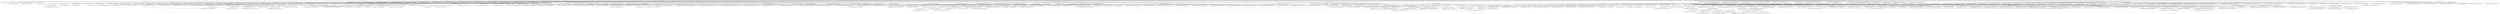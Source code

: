 digraph apache__systemds {
	"org.apache.systemds:systemds:jar:3.4.0-SNAPSHOT" -> "org.jcuda:jcuda:jar:10.2.0:provided" ; 
	"org.apache.systemds:systemds:jar:3.4.0-SNAPSHOT" -> "org.jcuda:jcublas:jar:10.2.0:provided" ; 
	"org.apache.systemds:systemds:jar:3.4.0-SNAPSHOT" -> "org.jcuda:jcusparse:jar:10.2.0:provided" ; 
	"org.apache.systemds:systemds:jar:3.4.0-SNAPSHOT" -> "org.jcuda:jcusolver:jar:10.2.0:provided" ; 
	"org.apache.systemds:systemds:jar:3.4.0-SNAPSHOT" -> "org.jcuda:jcudnn:jar:10.2.0:provided" ; 
	"org.apache.systemds:systemds:jar:3.4.0-SNAPSHOT" -> "org.jcuda:jcuda-natives:jar:windows-x86_64:10.2.0:provided" ; 
	"org.apache.systemds:systemds:jar:3.4.0-SNAPSHOT" -> "org.jcuda:jcublas-natives:jar:windows-x86_64:10.2.0:provided" ; 
	"org.apache.systemds:systemds:jar:3.4.0-SNAPSHOT" -> "org.jcuda:jcusparse-natives:jar:windows-x86_64:10.2.0:provided" ; 
	"org.apache.systemds:systemds:jar:3.4.0-SNAPSHOT" -> "org.jcuda:jcusolver-natives:jar:windows-x86_64:10.2.0:provided" ; 
	"org.apache.systemds:systemds:jar:3.4.0-SNAPSHOT" -> "org.jcuda:jcudnn-natives:jar:windows-x86_64:10.2.0:provided" ; 
	"org.apache.systemds:systemds:jar:3.4.0-SNAPSHOT" -> "org.jcuda:jcuda-natives:jar:linux-x86_64:10.2.0:provided" ; 
	"org.apache.systemds:systemds:jar:3.4.0-SNAPSHOT" -> "org.jcuda:jcublas-natives:jar:linux-x86_64:10.2.0:provided" ; 
	"org.apache.systemds:systemds:jar:3.4.0-SNAPSHOT" -> "org.jcuda:jcusparse-natives:jar:linux-x86_64:10.2.0:provided" ; 
	"org.apache.systemds:systemds:jar:3.4.0-SNAPSHOT" -> "org.jcuda:jcusolver-natives:jar:linux-x86_64:10.2.0:provided" ; 
	"org.apache.systemds:systemds:jar:3.4.0-SNAPSHOT" -> "org.jcuda:jcudnn-natives:jar:linux-x86_64:10.2.0:provided" ; 
	"org.apache.systemds:systemds:jar:3.4.0-SNAPSHOT" -> "org.jcuda:jcuda-natives:jar:apple-x86_64:10.2.0:provided" ; 
	"org.apache.systemds:systemds:jar:3.4.0-SNAPSHOT" -> "org.jcuda:jcublas-natives:jar:apple-x86_64:10.2.0:provided" ; 
	"org.apache.systemds:systemds:jar:3.4.0-SNAPSHOT" -> "org.jcuda:jcusparse-natives:jar:apple-x86_64:10.2.0:provided" ; 
	"org.apache.systemds:systemds:jar:3.4.0-SNAPSHOT" -> "org.jcuda:jcusolver-natives:jar:apple-x86_64:10.2.0:provided" ; 
	"org.apache.systemds:systemds:jar:3.4.0-SNAPSHOT" -> "org.jcuda:jcudnn-natives:jar:apple-x86_64:10.2.0:provided" ; 
	"org.apache.systemds:systemds:jar:3.4.0-SNAPSHOT" -> "org.apache.spark:spark-core_2.12:jar:3.5.0:compile" ; 
	"org.apache.systemds:systemds:jar:3.4.0-SNAPSHOT" -> "org.apache.spark:spark-sql_2.12:jar:3.5.0:compile" ; 
	"org.apache.systemds:systemds:jar:3.4.0-SNAPSHOT" -> "org.apache.spark:spark-mllib_2.12:jar:3.5.0:compile" ; 
	"org.apache.systemds:systemds:jar:3.4.0-SNAPSHOT" -> "org.apache.hadoop:hadoop-common:jar:3.3.6:compile" ; 
	"org.apache.systemds:systemds:jar:3.4.0-SNAPSHOT" -> "org.apache.hadoop:hadoop-hdfs:jar:3.3.6:compile" ; 
	"org.apache.systemds:systemds:jar:3.4.0-SNAPSHOT" -> "org.apache.hadoop:hadoop-client:jar:3.3.6:compile" ; 
	"org.apache.systemds:systemds:jar:3.4.0-SNAPSHOT" -> "commons-logging:commons-logging:jar:1.1.3:compile" ; 
	"org.apache.systemds:systemds:jar:3.4.0-SNAPSHOT" -> "org.apache.commons:commons-math3:jar:3.4.1:compile (scope not updated to compile)" ; 
	"org.apache.systemds:systemds:jar:3.4.0-SNAPSHOT" -> "org.apache.wink:wink-json4j:jar:1.4:compile" ; 
	"org.apache.systemds:systemds:jar:3.4.0-SNAPSHOT" -> "com.fasterxml.jackson.core:jackson-databind:jar:2.15.2:compile (scope not updated to compile)" ; 
	"org.apache.systemds:systemds:jar:3.4.0-SNAPSHOT" -> "junit:junit:jar:4.13.1:provided" ; 
	"org.apache.systemds:systemds:jar:3.4.0-SNAPSHOT" -> "org.openjdk.jol:jol-core:jar:0.10:test" ; 
	"org.apache.systemds:systemds:jar:3.4.0-SNAPSHOT" -> "org.mockito:mockito-core:jar:5.1.0:test" ; 
	"org.apache.systemds:systemds:jar:3.4.0-SNAPSHOT" -> "com.github.stephenc.jcip:jcip-annotations:jar:1.0-1:test (scope not updated to compile)" ; 
	"org.apache.systemds:systemds:jar:3.4.0-SNAPSHOT" -> "org.codehaus.janino:janino:jar:3.1.9:provided (scope not updated to compile)" ; 
	"org.apache.systemds:systemds:jar:3.4.0-SNAPSHOT" -> "org.antlr:antlr4:jar:4.8:provided" ; 
	"org.apache.systemds:systemds:jar:3.4.0-SNAPSHOT" -> "org.antlr:antlr4-runtime:jar:4.8:compile (scope not updated to compile)" ; 
	"org.apache.systemds:systemds:jar:3.4.0-SNAPSHOT" -> "org.apache.derby:derby:jar:10.14.2.0:provided" ; 
	"org.apache.systemds:systemds:jar:3.4.0-SNAPSHOT" -> "io.netty:netty-all:jar:4.1.96.Final:compile (scope not updated to compile)" ; 
	"org.apache.systemds:systemds:jar:3.4.0-SNAPSHOT" -> "net.sf.py4j:py4j:jar:0.10.9:compile (scope not updated to compile)" ; 
	"org.apache.systemds:systemds:jar:3.4.0-SNAPSHOT" -> "com.google.protobuf:protobuf-java:jar:3.23.4:compile (scope not updated to compile)" ; 
	"org.apache.systemds:systemds:jar:3.4.0-SNAPSHOT" -> "com.google.protobuf:protobuf-java-util:jar:3.23.4:compile" ; 
	"org.apache.systemds:systemds:jar:3.4.0-SNAPSHOT" -> "org.slf4j:slf4j-api:jar:2.0.11:compile" ; 
	"org.apache.systemds:systemds:jar:3.4.0-SNAPSHOT" -> "org.slf4j:slf4j-reload4j:jar:2.0.11:compile" ; 
	"org.apache.systemds:systemds:jar:3.4.0-SNAPSHOT" -> "org.slf4j:jul-to-slf4j:jar:2.0.11:compile" ; 
	"org.apache.systemds:systemds:jar:3.4.0-SNAPSHOT" -> "org.slf4j:jcl-over-slf4j:jar:2.0.11:compile" ; 
	"org.apache.systemds:systemds:jar:3.4.0-SNAPSHOT" -> "org.apache.logging.log4j:log4j-api:jar:2.22.1:compile" ; 
	"org.apache.systemds:systemds:jar:3.4.0-SNAPSHOT" -> "org.apache.logging.log4j:log4j-core:jar:2.22.1:compile" ; 
	"org.apache.systemds:systemds:jar:3.4.0-SNAPSHOT" -> "ch.randelshofer:fastdoubleparser:jar:0.9.0:compile" ; 
	"org.jcuda:jcublas:jar:10.2.0:provided" -> "(org.jcuda:jcuda:jar:10.2.0:provided - omitted for duplicate)" ; 
	"org.jcuda:jcusparse:jar:10.2.0:provided" -> "(org.jcuda:jcuda:jar:10.2.0:provided - omitted for duplicate)" ; 
	"org.jcuda:jcusolver:jar:10.2.0:provided" -> "(org.jcuda:jcuda:jar:10.2.0:provided - omitted for duplicate)" ; 
	"org.jcuda:jcusolver:jar:10.2.0:provided" -> "(org.jcuda:jcusparse:jar:10.2.0:provided - omitted for duplicate)" ; 
	"org.jcuda:jcudnn:jar:10.2.0:provided" -> "(org.jcuda:jcuda:jar:10.2.0:provided - omitted for duplicate)" ; 
	"org.jcuda:jcudnn:jar:10.2.0:provided" -> "(org.jcuda:jcublas:jar:10.2.0:provided - omitted for duplicate)" ; 
	"org.apache.spark:spark-core_2.12:jar:3.5.0:compile" -> "org.apache.avro:avro:jar:1.11.2:compile" ; 
	"org.apache.spark:spark-core_2.12:jar:3.5.0:compile" -> "org.apache.avro:avro-mapred:jar:1.11.2:compile" ; 
	"org.apache.spark:spark-core_2.12:jar:3.5.0:compile" -> "com.twitter:chill_2.12:jar:0.10.0:compile" ; 
	"org.apache.spark:spark-core_2.12:jar:3.5.0:compile" -> "com.twitter:chill-java:jar:0.10.0:compile" ; 
	"org.apache.spark:spark-core_2.12:jar:3.5.0:compile" -> "org.apache.xbean:xbean-asm9-shaded:jar:4.23:compile" ; 
	"org.apache.spark:spark-core_2.12:jar:3.5.0:compile" -> "org.apache.spark:spark-launcher_2.12:jar:3.5.0:compile" ; 
	"org.apache.spark:spark-core_2.12:jar:3.5.0:compile" -> "org.apache.spark:spark-kvstore_2.12:jar:3.5.0:compile" ; 
	"org.apache.spark:spark-core_2.12:jar:3.5.0:compile" -> "org.apache.spark:spark-network-common_2.12:jar:3.5.0:compile" ; 
	"org.apache.spark:spark-core_2.12:jar:3.5.0:compile" -> "org.apache.spark:spark-network-shuffle_2.12:jar:3.5.0:compile" ; 
	"org.apache.spark:spark-core_2.12:jar:3.5.0:compile" -> "org.apache.spark:spark-unsafe_2.12:jar:3.5.0:compile" ; 
	"org.apache.spark:spark-core_2.12:jar:3.5.0:compile" -> "org.apache.spark:spark-common-utils_2.12:jar:3.5.0:compile" ; 
	"org.apache.spark:spark-core_2.12:jar:3.5.0:compile" -> "javax.activation:activation:jar:1.1.1:compile" ; 
	"org.apache.spark:spark-core_2.12:jar:3.5.0:compile" -> "org.apache.curator:curator-recipes:jar:2.13.0:compile" ; 
	"org.apache.spark:spark-core_2.12:jar:3.5.0:compile" -> "org.apache.zookeeper:zookeeper:jar:3.6.3:compile" ; 
	"org.apache.spark:spark-core_2.12:jar:3.5.0:compile" -> "jakarta.servlet:jakarta.servlet-api:jar:4.0.3:compile" ; 
	"org.apache.spark:spark-core_2.12:jar:3.5.0:compile" -> "commons-codec:commons-codec:jar:1.16.0:compile" ; 
	"org.apache.spark:spark-core_2.12:jar:3.5.0:compile" -> "org.apache.commons:commons-compress:jar:1.23.0:compile" ; 
	"org.apache.spark:spark-core_2.12:jar:3.5.0:compile" -> "org.apache.commons:commons-lang3:jar:3.12.0:compile" ; 
	"org.apache.spark:spark-core_2.12:jar:3.5.0:compile" -> "(org.apache.commons:commons-math3:jar:3.6.1:compile - omitted for conflict with 3.4.1)" ; 
	"org.apache.spark:spark-core_2.12:jar:3.5.0:compile" -> "org.apache.commons:commons-text:jar:1.10.0:compile" ; 
	"org.apache.spark:spark-core_2.12:jar:3.5.0:compile" -> "commons-io:commons-io:jar:2.13.0:compile" ; 
	"org.apache.spark:spark-core_2.12:jar:3.5.0:compile" -> "commons-collections:commons-collections:jar:3.2.2:compile" ; 
	"org.apache.spark:spark-core_2.12:jar:3.5.0:compile" -> "org.apache.commons:commons-collections4:jar:4.4:compile" ; 
	"org.apache.spark:spark-core_2.12:jar:3.5.0:compile" -> "com.google.code.findbugs:jsr305:jar:3.0.0:compile" ; 
	"org.apache.spark:spark-core_2.12:jar:3.5.0:compile" -> "com.ning:compress-lzf:jar:1.1.2:compile" ; 
	"org.apache.spark:spark-core_2.12:jar:3.5.0:compile" -> "org.xerial.snappy:snappy-java:jar:1.1.10.3:compile" ; 
	"org.apache.spark:spark-core_2.12:jar:3.5.0:compile" -> "org.lz4:lz4-java:jar:1.8.0:compile" ; 
	"org.apache.spark:spark-core_2.12:jar:3.5.0:compile" -> "com.github.luben:zstd-jni:jar:1.5.5-4:compile" ; 
	"org.apache.spark:spark-core_2.12:jar:3.5.0:compile" -> "org.roaringbitmap:RoaringBitmap:jar:0.9.45:compile" ; 
	"org.apache.spark:spark-core_2.12:jar:3.5.0:compile" -> "org.scala-lang.modules:scala-xml_2.12:jar:2.1.0:compile" ; 
	"org.apache.spark:spark-core_2.12:jar:3.5.0:compile" -> "org.scala-lang:scala-library:jar:2.12.18:compile" ; 
	"org.apache.spark:spark-core_2.12:jar:3.5.0:compile" -> "org.scala-lang:scala-reflect:jar:2.12.18:compile" ; 
	"org.apache.spark:spark-core_2.12:jar:3.5.0:compile" -> "org.json4s:json4s-jackson_2.12:jar:3.7.0-M11:compile" ; 
	"org.apache.spark:spark-core_2.12:jar:3.5.0:compile" -> "org.glassfish.jersey.core:jersey-client:jar:2.40:compile" ; 
	"org.apache.spark:spark-core_2.12:jar:3.5.0:compile" -> "org.glassfish.jersey.core:jersey-common:jar:2.40:compile" ; 
	"org.apache.spark:spark-core_2.12:jar:3.5.0:compile" -> "org.glassfish.jersey.core:jersey-server:jar:2.40:compile" ; 
	"org.apache.spark:spark-core_2.12:jar:3.5.0:compile" -> "org.glassfish.jersey.containers:jersey-container-servlet:jar:2.40:compile" ; 
	"org.apache.spark:spark-core_2.12:jar:3.5.0:compile" -> "org.glassfish.jersey.containers:jersey-container-servlet-core:jar:2.40:compile" ; 
	"org.apache.spark:spark-core_2.12:jar:3.5.0:compile" -> "org.glassfish.jersey.inject:jersey-hk2:jar:2.40:compile" ; 
	"org.apache.spark:spark-core_2.12:jar:3.5.0:compile" -> "(io.netty:netty-all:jar:4.1.96.Final:compile - omitted for duplicate)" ; 
	"org.apache.spark:spark-core_2.12:jar:3.5.0:compile" -> "io.netty:netty-transport-native-epoll:jar:linux-x86_64:4.1.96.Final:compile (scope not updated to compile)" ; 
	"org.apache.spark:spark-core_2.12:jar:3.5.0:compile" -> "io.netty:netty-transport-native-epoll:jar:linux-aarch_64:4.1.96.Final:compile (scope not updated to compile)" ; 
	"org.apache.spark:spark-core_2.12:jar:3.5.0:compile" -> "io.netty:netty-transport-native-kqueue:jar:osx-aarch_64:4.1.96.Final:compile (scope not updated to compile)" ; 
	"org.apache.spark:spark-core_2.12:jar:3.5.0:compile" -> "io.netty:netty-transport-native-kqueue:jar:osx-x86_64:4.1.96.Final:compile (scope not updated to compile)" ; 
	"org.apache.spark:spark-core_2.12:jar:3.5.0:compile" -> "com.clearspring.analytics:stream:jar:2.9.6:compile" ; 
	"org.apache.spark:spark-core_2.12:jar:3.5.0:compile" -> "io.dropwizard.metrics:metrics-core:jar:4.2.19:compile" ; 
	"org.apache.spark:spark-core_2.12:jar:3.5.0:compile" -> "io.dropwizard.metrics:metrics-jvm:jar:4.2.19:compile" ; 
	"org.apache.spark:spark-core_2.12:jar:3.5.0:compile" -> "io.dropwizard.metrics:metrics-json:jar:4.2.19:compile" ; 
	"org.apache.spark:spark-core_2.12:jar:3.5.0:compile" -> "io.dropwizard.metrics:metrics-graphite:jar:4.2.19:compile" ; 
	"org.apache.spark:spark-core_2.12:jar:3.5.0:compile" -> "io.dropwizard.metrics:metrics-jmx:jar:4.2.19:compile" ; 
	"org.apache.spark:spark-core_2.12:jar:3.5.0:compile" -> "(com.fasterxml.jackson.core:jackson-databind:jar:2.15.2:compile - omitted for duplicate)" ; 
	"org.apache.spark:spark-core_2.12:jar:3.5.0:compile" -> "com.fasterxml.jackson.module:jackson-module-scala_2.12:jar:2.15.2:compile" ; 
	"org.apache.spark:spark-core_2.12:jar:3.5.0:compile" -> "org.apache.ivy:ivy:jar:2.5.1:compile" ; 
	"org.apache.spark:spark-core_2.12:jar:3.5.0:compile" -> "oro:oro:jar:2.0.8:compile" ; 
	"org.apache.spark:spark-core_2.12:jar:3.5.0:compile" -> "net.razorvine:pickle:jar:1.3:compile" ; 
	"org.apache.spark:spark-core_2.12:jar:3.5.0:compile" -> "(net.sf.py4j:py4j:jar:0.10.9.7:compile - omitted for conflict with 0.10.9)" ; 
	"org.apache.spark:spark-core_2.12:jar:3.5.0:compile" -> "org.apache.spark:spark-tags_2.12:jar:3.5.0:compile" ; 
	"org.apache.spark:spark-core_2.12:jar:3.5.0:compile" -> "org.apache.commons:commons-crypto:jar:1.1.0:compile" ; 
	"org.apache.avro:avro:jar:1.11.2:compile" -> "(com.fasterxml.jackson.core:jackson-core:jar:2.14.2:compile - omitted for conflict with 2.15.2)" ; 
	"org.apache.avro:avro:jar:1.11.2:compile" -> "(com.fasterxml.jackson.core:jackson-databind:jar:2.14.2:compile - omitted for conflict with 2.15.2)" ; 
	"org.apache.avro:avro:jar:1.11.2:compile" -> "(org.apache.commons:commons-compress:jar:1.22:compile - omitted for conflict with 1.23.0)" ; 
	"org.apache.avro:avro-mapred:jar:1.11.2:compile" -> "org.apache.avro:avro-ipc:jar:1.11.2:compile" ; 
	"org.apache.avro:avro-mapred:jar:1.11.2:compile" -> "(com.fasterxml.jackson.core:jackson-core:jar:2.14.2:compile - omitted for conflict with 2.15.2)" ; 
	"org.apache.avro:avro-ipc:jar:1.11.2:compile" -> "(org.apache.avro:avro:jar:1.11.2:compile - omitted for duplicate)" ; 
	"org.apache.avro:avro-ipc:jar:1.11.2:compile" -> "(com.fasterxml.jackson.core:jackson-core:jar:2.14.2:compile - omitted for conflict with 2.15.2)" ; 
	"org.apache.avro:avro-ipc:jar:1.11.2:compile" -> "(com.fasterxml.jackson.core:jackson-databind:jar:2.14.2:compile - omitted for conflict with 2.15.2)" ; 
	"org.apache.avro:avro-ipc:jar:1.11.2:compile" -> "(org.xerial.snappy:snappy-java:jar:1.1.10.1:compile - omitted for conflict with 1.1.10.3)" ; 
	"org.apache.avro:avro-ipc:jar:1.11.2:compile" -> "org.tukaani:xz:jar:1.9:compile" ; 
	"com.twitter:chill_2.12:jar:0.10.0:compile" -> "(org.scala-lang:scala-library:jar:2.12.14:compile - omitted for conflict with 2.12.18)" ; 
	"com.twitter:chill_2.12:jar:0.10.0:compile" -> "(com.twitter:chill-java:jar:0.10.0:compile - omitted for duplicate)" ; 
	"com.twitter:chill_2.12:jar:0.10.0:compile" -> "com.esotericsoftware:kryo-shaded:jar:4.0.2:compile" ; 
	"com.esotericsoftware:kryo-shaded:jar:4.0.2:compile" -> "com.esotericsoftware:minlog:jar:1.3.0:compile" ; 
	"com.esotericsoftware:kryo-shaded:jar:4.0.2:compile" -> "(org.objenesis:objenesis:jar:2.5.1:compile - omitted for conflict with 3.3)" ; 
	"com.twitter:chill-java:jar:0.10.0:compile" -> "(com.esotericsoftware:kryo-shaded:jar:4.0.2:compile - omitted for duplicate)" ; 
	"org.apache.spark:spark-launcher_2.12:jar:3.5.0:compile" -> "(org.apache.spark:spark-tags_2.12:jar:3.5.0:compile - omitted for duplicate)" ; 
	"org.apache.spark:spark-kvstore_2.12:jar:3.5.0:compile" -> "(org.apache.spark:spark-tags_2.12:jar:3.5.0:compile - omitted for duplicate)" ; 
	"org.apache.spark:spark-kvstore_2.12:jar:3.5.0:compile" -> "(org.fusesource.leveldbjni:leveldbjni-all:jar:1.8:compile - omitted for duplicate)" ; 
	"org.apache.spark:spark-kvstore_2.12:jar:3.5.0:compile" -> "(com.fasterxml.jackson.core:jackson-core:jar:2.15.2:compile - omitted for duplicate)" ; 
	"org.apache.spark:spark-kvstore_2.12:jar:3.5.0:compile" -> "(com.fasterxml.jackson.core:jackson-databind:jar:2.15.2:compile - omitted for duplicate)" ; 
	"org.apache.spark:spark-kvstore_2.12:jar:3.5.0:compile" -> "(com.fasterxml.jackson.core:jackson-annotations:jar:2.15.2:compile - omitted for duplicate)" ; 
	"org.apache.spark:spark-kvstore_2.12:jar:3.5.0:compile" -> "(org.rocksdb:rocksdbjni:jar:8.3.2:compile - omitted for duplicate)" ; 
	"org.apache.spark:spark-network-common_2.12:jar:3.5.0:compile" -> "(org.scala-lang:scala-library:jar:2.12.18:compile - omitted for duplicate)" ; 
	"org.apache.spark:spark-network-common_2.12:jar:3.5.0:compile" -> "(io.netty:netty-all:jar:4.1.96.Final:compile - omitted for duplicate)" ; 
	"org.apache.spark:spark-network-common_2.12:jar:3.5.0:compile" -> "(io.netty:netty-transport-native-epoll:jar:linux-x86_64:4.1.96.Final:compile - omitted for duplicate)" ; 
	"org.apache.spark:spark-network-common_2.12:jar:3.5.0:compile" -> "(io.netty:netty-transport-native-epoll:jar:linux-aarch_64:4.1.96.Final:compile - omitted for duplicate)" ; 
	"org.apache.spark:spark-network-common_2.12:jar:3.5.0:compile" -> "(io.netty:netty-transport-native-kqueue:jar:osx-aarch_64:4.1.96.Final:compile - omitted for duplicate)" ; 
	"org.apache.spark:spark-network-common_2.12:jar:3.5.0:compile" -> "(io.netty:netty-transport-native-kqueue:jar:osx-x86_64:4.1.96.Final:compile - omitted for duplicate)" ; 
	"org.apache.spark:spark-network-common_2.12:jar:3.5.0:compile" -> "(org.apache.commons:commons-lang3:jar:3.12.0:compile - omitted for duplicate)" ; 
	"org.apache.spark:spark-network-common_2.12:jar:3.5.0:compile" -> "(org.fusesource.leveldbjni:leveldbjni-all:jar:1.8:compile - omitted for duplicate)" ; 
	"org.apache.spark:spark-network-common_2.12:jar:3.5.0:compile" -> "(org.rocksdb:rocksdbjni:jar:8.3.2:compile - omitted for duplicate)" ; 
	"org.apache.spark:spark-network-common_2.12:jar:3.5.0:compile" -> "(com.fasterxml.jackson.core:jackson-databind:jar:2.15.2:compile - omitted for duplicate)" ; 
	"org.apache.spark:spark-network-common_2.12:jar:3.5.0:compile" -> "(com.fasterxml.jackson.core:jackson-annotations:jar:2.15.2:compile - omitted for duplicate)" ; 
	"org.apache.spark:spark-network-common_2.12:jar:3.5.0:compile" -> "(io.dropwizard.metrics:metrics-core:jar:4.2.19:compile - omitted for duplicate)" ; 
	"org.apache.spark:spark-network-common_2.12:jar:3.5.0:compile" -> "(com.google.code.findbugs:jsr305:jar:3.0.0:compile - omitted for duplicate)" ; 
	"org.apache.spark:spark-network-common_2.12:jar:3.5.0:compile" -> "(org.apache.commons:commons-crypto:jar:1.1.0:compile - omitted for duplicate)" ; 
	"org.apache.spark:spark-network-common_2.12:jar:3.5.0:compile" -> "com.google.crypto.tink:tink:jar:1.9.0:compile" ; 
	"org.apache.spark:spark-network-common_2.12:jar:3.5.0:compile" -> "(org.roaringbitmap:RoaringBitmap:jar:0.9.45:compile - omitted for duplicate)" ; 
	"org.apache.spark:spark-network-common_2.12:jar:3.5.0:compile" -> "(org.apache.spark:spark-common-utils_2.12:jar:3.5.0:compile - omitted for duplicate)" ; 
	"com.google.crypto.tink:tink:jar:1.9.0:compile" -> "(com.google.code.findbugs:jsr305:jar:3.0.2:compile - omitted for conflict with 3.0.0)" ; 
	"com.google.crypto.tink:tink:jar:1.9.0:compile" -> "(com.google.code.gson:gson:jar:2.10.1:compile - omitted for conflict with 2.9.0)" ; 
	"com.google.crypto.tink:tink:jar:1.9.0:compile" -> "joda-time:joda-time:jar:2.12.5:compile" ; 
	"org.apache.spark:spark-network-shuffle_2.12:jar:3.5.0:compile" -> "(org.apache.spark:spark-network-common_2.12:jar:3.5.0:compile - omitted for duplicate)" ; 
	"org.apache.spark:spark-network-shuffle_2.12:jar:3.5.0:compile" -> "(io.dropwizard.metrics:metrics-core:jar:4.2.19:compile - omitted for duplicate)" ; 
	"org.apache.spark:spark-network-shuffle_2.12:jar:3.5.0:compile" -> "(org.apache.spark:spark-tags_2.12:jar:3.5.0:compile - omitted for duplicate)" ; 
	"org.apache.spark:spark-network-shuffle_2.12:jar:3.5.0:compile" -> "(org.roaringbitmap:RoaringBitmap:jar:0.9.45:compile - omitted for duplicate)" ; 
	"org.apache.spark:spark-unsafe_2.12:jar:3.5.0:compile" -> "(org.apache.spark:spark-tags_2.12:jar:3.5.0:compile - omitted for duplicate)" ; 
	"org.apache.spark:spark-unsafe_2.12:jar:3.5.0:compile" -> "(org.apache.spark:spark-common-utils_2.12:jar:3.5.0:compile - omitted for duplicate)" ; 
	"org.apache.spark:spark-unsafe_2.12:jar:3.5.0:compile" -> "(com.twitter:chill_2.12:jar:0.10.0:compile - omitted for duplicate)" ; 
	"org.apache.spark:spark-unsafe_2.12:jar:3.5.0:compile" -> "(com.google.code.findbugs:jsr305:jar:3.0.0:compile - omitted for duplicate)" ; 
	"org.apache.spark:spark-common-utils_2.12:jar:3.5.0:compile" -> "(org.apache.spark:spark-tags_2.12:jar:3.5.0:compile - omitted for duplicate)" ; 
	"org.apache.spark:spark-common-utils_2.12:jar:3.5.0:compile" -> "(com.fasterxml.jackson.core:jackson-databind:jar:2.15.2:compile - omitted for duplicate)" ; 
	"org.apache.spark:spark-common-utils_2.12:jar:3.5.0:compile" -> "(com.fasterxml.jackson.module:jackson-module-scala_2.12:jar:2.15.2:compile - omitted for duplicate)" ; 
	"org.apache.spark:spark-common-utils_2.12:jar:3.5.0:compile" -> "(org.apache.commons:commons-text:jar:1.10.0:compile - omitted for duplicate)" ; 
	"org.apache.curator:curator-recipes:jar:2.13.0:compile" -> "org.apache.curator:curator-framework:jar:2.13.0:compile" ; 
	"org.apache.curator:curator-framework:jar:2.13.0:compile" -> "(org.apache.curator:curator-client:jar:2.13.0:compile - omitted for conflict with 5.2.0)" ; 
	"org.apache.zookeeper:zookeeper:jar:3.6.3:compile" -> "org.apache.zookeeper:zookeeper-jute:jar:3.6.3:compile" ; 
	"org.apache.zookeeper:zookeeper:jar:3.6.3:compile" -> "org.apache.yetus:audience-annotations:jar:0.5.0:compile" ; 
	"org.apache.zookeeper:zookeeper-jute:jar:3.6.3:compile" -> "(org.apache.yetus:audience-annotations:jar:0.5.0:compile - omitted for duplicate)" ; 
	"org.apache.commons:commons-text:jar:1.10.0:compile" -> "(org.apache.commons:commons-lang3:jar:3.12.0:compile - omitted for duplicate)" ; 
	"org.roaringbitmap:RoaringBitmap:jar:0.9.45:compile" -> "org.roaringbitmap:shims:jar:0.9.45:runtime" ; 
	"org.scala-lang.modules:scala-xml_2.12:jar:2.1.0:compile" -> "(org.scala-lang:scala-library:jar:2.12.15:compile - omitted for conflict with 2.12.18)" ; 
	"org.scala-lang:scala-reflect:jar:2.12.18:compile" -> "(org.scala-lang:scala-library:jar:2.12.18:compile - omitted for duplicate)" ; 
	"org.json4s:json4s-jackson_2.12:jar:3.7.0-M11:compile" -> "(org.scala-lang:scala-library:jar:2.12.13:compile - omitted for conflict with 2.12.18)" ; 
	"org.json4s:json4s-jackson_2.12:jar:3.7.0-M11:compile" -> "org.json4s:json4s-core_2.12:jar:3.7.0-M11:compile" ; 
	"org.json4s:json4s-core_2.12:jar:3.7.0-M11:compile" -> "(org.scala-lang:scala-library:jar:2.12.13:compile - omitted for conflict with 2.12.18)" ; 
	"org.json4s:json4s-core_2.12:jar:3.7.0-M11:compile" -> "org.json4s:json4s-ast_2.12:jar:3.7.0-M11:compile" ; 
	"org.json4s:json4s-core_2.12:jar:3.7.0-M11:compile" -> "org.json4s:json4s-scalap_2.12:jar:3.7.0-M11:compile" ; 
	"org.json4s:json4s-core_2.12:jar:3.7.0-M11:compile" -> "(com.thoughtworks.paranamer:paranamer:jar:2.8:compile - omitted for duplicate)" ; 
	"org.json4s:json4s-ast_2.12:jar:3.7.0-M11:compile" -> "(org.scala-lang:scala-library:jar:2.12.13:compile - omitted for conflict with 2.12.18)" ; 
	"org.json4s:json4s-scalap_2.12:jar:3.7.0-M11:compile" -> "(org.scala-lang:scala-library:jar:2.12.13:compile - omitted for conflict with 2.12.18)" ; 
	"org.glassfish.jersey.core:jersey-client:jar:2.40:compile" -> "jakarta.ws.rs:jakarta.ws.rs-api:jar:2.1.6:compile" ; 
	"org.glassfish.jersey.core:jersey-client:jar:2.40:compile" -> "(org.glassfish.jersey.core:jersey-common:jar:2.40:compile - omitted for duplicate)" ; 
	"org.glassfish.jersey.core:jersey-client:jar:2.40:compile" -> "org.glassfish.hk2.external:jakarta.inject:jar:2.6.1:compile" ; 
	"org.glassfish.jersey.core:jersey-common:jar:2.40:compile" -> "(jakarta.ws.rs:jakarta.ws.rs-api:jar:2.1.6:compile - omitted for duplicate)" ; 
	"org.glassfish.jersey.core:jersey-common:jar:2.40:compile" -> "jakarta.annotation:jakarta.annotation-api:jar:1.3.5:compile" ; 
	"org.glassfish.jersey.core:jersey-common:jar:2.40:compile" -> "(org.glassfish.hk2.external:jakarta.inject:jar:2.6.1:compile - omitted for duplicate)" ; 
	"org.glassfish.jersey.core:jersey-common:jar:2.40:compile" -> "org.glassfish.hk2:osgi-resource-locator:jar:1.0.3:compile" ; 
	"org.glassfish.jersey.core:jersey-server:jar:2.40:compile" -> "(org.glassfish.jersey.core:jersey-common:jar:2.40:compile - omitted for duplicate)" ; 
	"org.glassfish.jersey.core:jersey-server:jar:2.40:compile" -> "(org.glassfish.jersey.core:jersey-client:jar:2.40:compile - omitted for duplicate)" ; 
	"org.glassfish.jersey.core:jersey-server:jar:2.40:compile" -> "(jakarta.ws.rs:jakarta.ws.rs-api:jar:2.1.6:compile - omitted for duplicate)" ; 
	"org.glassfish.jersey.core:jersey-server:jar:2.40:compile" -> "(jakarta.annotation:jakarta.annotation-api:jar:1.3.5:compile - omitted for duplicate)" ; 
	"org.glassfish.jersey.core:jersey-server:jar:2.40:compile" -> "(org.glassfish.hk2.external:jakarta.inject:jar:2.6.1:compile - omitted for duplicate)" ; 
	"org.glassfish.jersey.core:jersey-server:jar:2.40:compile" -> "jakarta.validation:jakarta.validation-api:jar:2.0.2:compile" ; 
	"org.glassfish.jersey.containers:jersey-container-servlet:jar:2.40:compile" -> "(org.glassfish.jersey.containers:jersey-container-servlet-core:jar:2.40:compile - omitted for duplicate)" ; 
	"org.glassfish.jersey.containers:jersey-container-servlet:jar:2.40:compile" -> "(org.glassfish.jersey.core:jersey-common:jar:2.40:compile - omitted for duplicate)" ; 
	"org.glassfish.jersey.containers:jersey-container-servlet:jar:2.40:compile" -> "(org.glassfish.jersey.core:jersey-server:jar:2.40:compile - omitted for duplicate)" ; 
	"org.glassfish.jersey.containers:jersey-container-servlet:jar:2.40:compile" -> "(jakarta.ws.rs:jakarta.ws.rs-api:jar:2.1.6:compile - omitted for duplicate)" ; 
	"org.glassfish.jersey.containers:jersey-container-servlet-core:jar:2.40:compile" -> "(org.glassfish.hk2.external:jakarta.inject:jar:2.6.1:compile - omitted for duplicate)" ; 
	"org.glassfish.jersey.containers:jersey-container-servlet-core:jar:2.40:compile" -> "(org.glassfish.jersey.core:jersey-common:jar:2.40:compile - omitted for duplicate)" ; 
	"org.glassfish.jersey.containers:jersey-container-servlet-core:jar:2.40:compile" -> "(org.glassfish.jersey.core:jersey-server:jar:2.40:compile - omitted for duplicate)" ; 
	"org.glassfish.jersey.containers:jersey-container-servlet-core:jar:2.40:compile" -> "(jakarta.ws.rs:jakarta.ws.rs-api:jar:2.1.6:compile - omitted for duplicate)" ; 
	"org.glassfish.jersey.inject:jersey-hk2:jar:2.40:compile" -> "(org.glassfish.jersey.core:jersey-common:jar:2.40:compile - omitted for duplicate)" ; 
	"org.glassfish.jersey.inject:jersey-hk2:jar:2.40:compile" -> "org.glassfish.hk2:hk2-locator:jar:2.6.1:compile" ; 
	"org.glassfish.jersey.inject:jersey-hk2:jar:2.40:compile" -> "org.javassist:javassist:jar:3.29.2-GA:compile" ; 
	"org.glassfish.hk2:hk2-locator:jar:2.6.1:compile" -> "(org.glassfish.hk2.external:jakarta.inject:jar:2.6.1:compile - omitted for duplicate)" ; 
	"org.glassfish.hk2:hk2-locator:jar:2.6.1:compile" -> "org.glassfish.hk2.external:aopalliance-repackaged:jar:2.6.1:compile" ; 
	"org.glassfish.hk2:hk2-locator:jar:2.6.1:compile" -> "org.glassfish.hk2:hk2-api:jar:2.6.1:compile" ; 
	"org.glassfish.hk2:hk2-locator:jar:2.6.1:compile" -> "org.glassfish.hk2:hk2-utils:jar:2.6.1:compile" ; 
	"org.glassfish.hk2:hk2-api:jar:2.6.1:compile" -> "(org.glassfish.hk2.external:jakarta.inject:jar:2.6.1:compile - omitted for duplicate)" ; 
	"org.glassfish.hk2:hk2-api:jar:2.6.1:compile" -> "(org.glassfish.hk2:hk2-utils:jar:2.6.1:compile - omitted for duplicate)" ; 
	"org.glassfish.hk2:hk2-api:jar:2.6.1:compile" -> "(org.glassfish.hk2.external:aopalliance-repackaged:jar:2.6.1:compile - omitted for duplicate)" ; 
	"org.glassfish.hk2:hk2-utils:jar:2.6.1:compile" -> "(org.glassfish.hk2.external:jakarta.inject:jar:2.6.1:compile - omitted for duplicate)" ; 
	"io.netty:netty-transport-native-epoll:jar:linux-x86_64:4.1.96.Final:compile (scope not updated to compile)" -> "(io.netty:netty-common:jar:4.1.96.Final:compile - omitted for duplicate)" ; 
	"io.netty:netty-transport-native-epoll:jar:linux-x86_64:4.1.96.Final:compile (scope not updated to compile)" -> "(io.netty:netty-buffer:jar:4.1.96.Final:compile - omitted for duplicate)" ; 
	"io.netty:netty-transport-native-epoll:jar:linux-x86_64:4.1.96.Final:compile (scope not updated to compile)" -> "(io.netty:netty-transport:jar:4.1.96.Final:compile - omitted for duplicate)" ; 
	"io.netty:netty-transport-native-epoll:jar:linux-x86_64:4.1.96.Final:compile (scope not updated to compile)" -> "(io.netty:netty-transport-native-unix-common:jar:4.1.96.Final:compile - omitted for duplicate)" ; 
	"io.netty:netty-transport-native-epoll:jar:linux-x86_64:4.1.96.Final:compile (scope not updated to compile)" -> "(io.netty:netty-transport-classes-epoll:jar:4.1.96.Final:compile - omitted for duplicate)" ; 
	"io.netty:netty-transport-native-epoll:jar:linux-aarch_64:4.1.96.Final:compile (scope not updated to compile)" -> "(io.netty:netty-common:jar:4.1.96.Final:compile - omitted for duplicate)" ; 
	"io.netty:netty-transport-native-epoll:jar:linux-aarch_64:4.1.96.Final:compile (scope not updated to compile)" -> "(io.netty:netty-buffer:jar:4.1.96.Final:compile - omitted for duplicate)" ; 
	"io.netty:netty-transport-native-epoll:jar:linux-aarch_64:4.1.96.Final:compile (scope not updated to compile)" -> "(io.netty:netty-transport:jar:4.1.96.Final:compile - omitted for duplicate)" ; 
	"io.netty:netty-transport-native-epoll:jar:linux-aarch_64:4.1.96.Final:compile (scope not updated to compile)" -> "(io.netty:netty-transport-native-unix-common:jar:4.1.96.Final:compile - omitted for duplicate)" ; 
	"io.netty:netty-transport-native-epoll:jar:linux-aarch_64:4.1.96.Final:compile (scope not updated to compile)" -> "(io.netty:netty-transport-classes-epoll:jar:4.1.96.Final:compile - omitted for duplicate)" ; 
	"io.netty:netty-transport-native-kqueue:jar:osx-aarch_64:4.1.96.Final:compile (scope not updated to compile)" -> "(io.netty:netty-common:jar:4.1.96.Final:compile - omitted for duplicate)" ; 
	"io.netty:netty-transport-native-kqueue:jar:osx-aarch_64:4.1.96.Final:compile (scope not updated to compile)" -> "(io.netty:netty-buffer:jar:4.1.96.Final:compile - omitted for duplicate)" ; 
	"io.netty:netty-transport-native-kqueue:jar:osx-aarch_64:4.1.96.Final:compile (scope not updated to compile)" -> "(io.netty:netty-transport:jar:4.1.96.Final:compile - omitted for duplicate)" ; 
	"io.netty:netty-transport-native-kqueue:jar:osx-aarch_64:4.1.96.Final:compile (scope not updated to compile)" -> "(io.netty:netty-transport-native-unix-common:jar:4.1.96.Final:compile - omitted for duplicate)" ; 
	"io.netty:netty-transport-native-kqueue:jar:osx-aarch_64:4.1.96.Final:compile (scope not updated to compile)" -> "(io.netty:netty-transport-classes-kqueue:jar:4.1.96.Final:compile - omitted for duplicate)" ; 
	"io.netty:netty-transport-native-kqueue:jar:osx-x86_64:4.1.96.Final:compile (scope not updated to compile)" -> "(io.netty:netty-common:jar:4.1.96.Final:compile - omitted for duplicate)" ; 
	"io.netty:netty-transport-native-kqueue:jar:osx-x86_64:4.1.96.Final:compile (scope not updated to compile)" -> "(io.netty:netty-buffer:jar:4.1.96.Final:compile - omitted for duplicate)" ; 
	"io.netty:netty-transport-native-kqueue:jar:osx-x86_64:4.1.96.Final:compile (scope not updated to compile)" -> "(io.netty:netty-transport:jar:4.1.96.Final:compile - omitted for duplicate)" ; 
	"io.netty:netty-transport-native-kqueue:jar:osx-x86_64:4.1.96.Final:compile (scope not updated to compile)" -> "(io.netty:netty-transport-native-unix-common:jar:4.1.96.Final:compile - omitted for duplicate)" ; 
	"io.netty:netty-transport-native-kqueue:jar:osx-x86_64:4.1.96.Final:compile (scope not updated to compile)" -> "(io.netty:netty-transport-classes-kqueue:jar:4.1.96.Final:compile - omitted for duplicate)" ; 
	"io.dropwizard.metrics:metrics-jvm:jar:4.2.19:compile" -> "(io.dropwizard.metrics:metrics-core:jar:4.2.19:compile - omitted for duplicate)" ; 
	"io.dropwizard.metrics:metrics-json:jar:4.2.19:compile" -> "(io.dropwizard.metrics:metrics-core:jar:4.2.19:compile - omitted for duplicate)" ; 
	"io.dropwizard.metrics:metrics-json:jar:4.2.19:compile" -> "(com.fasterxml.jackson.core:jackson-core:jar:2.12.7:compile - omitted for conflict with 2.15.2)" ; 
	"io.dropwizard.metrics:metrics-json:jar:4.2.19:compile" -> "(com.fasterxml.jackson.core:jackson-databind:jar:2.12.7.1:compile - omitted for conflict with 2.15.2)" ; 
	"io.dropwizard.metrics:metrics-graphite:jar:4.2.19:compile" -> "(io.dropwizard.metrics:metrics-core:jar:4.2.19:compile - omitted for duplicate)" ; 
	"io.dropwizard.metrics:metrics-jmx:jar:4.2.19:compile" -> "(io.dropwizard.metrics:metrics-core:jar:4.2.19:compile - omitted for duplicate)" ; 
	"com.fasterxml.jackson.module:jackson-module-scala_2.12:jar:2.15.2:compile" -> "(org.scala-lang:scala-library:jar:2.12.17:compile - omitted for conflict with 2.12.18)" ; 
	"com.fasterxml.jackson.module:jackson-module-scala_2.12:jar:2.15.2:compile" -> "(com.fasterxml.jackson.core:jackson-core:jar:2.15.2:compile - omitted for duplicate)" ; 
	"com.fasterxml.jackson.module:jackson-module-scala_2.12:jar:2.15.2:compile" -> "(com.fasterxml.jackson.core:jackson-annotations:jar:2.15.2:compile - omitted for duplicate)" ; 
	"com.fasterxml.jackson.module:jackson-module-scala_2.12:jar:2.15.2:compile" -> "(com.fasterxml.jackson.core:jackson-databind:jar:2.15.2:compile - omitted for duplicate)" ; 
	"com.fasterxml.jackson.module:jackson-module-scala_2.12:jar:2.15.2:compile" -> "com.thoughtworks.paranamer:paranamer:jar:2.8:compile" ; 
	"org.apache.spark:spark-tags_2.12:jar:3.5.0:compile" -> "(org.scala-lang:scala-library:jar:2.12.18:compile - omitted for duplicate)" ; 
	"org.apache.spark:spark-sql_2.12:jar:3.5.0:compile" -> "org.rocksdb:rocksdbjni:jar:8.3.2:compile" ; 
	"org.apache.spark:spark-sql_2.12:jar:3.5.0:compile" -> "com.univocity:univocity-parsers:jar:2.9.1:compile" ; 
	"org.apache.spark:spark-sql_2.12:jar:3.5.0:compile" -> "org.apache.spark:spark-sketch_2.12:jar:3.5.0:compile" ; 
	"org.apache.spark:spark-sql_2.12:jar:3.5.0:compile" -> "(org.apache.spark:spark-core_2.12:jar:3.5.0:compile - omitted for duplicate)" ; 
	"org.apache.spark:spark-sql_2.12:jar:3.5.0:compile" -> "org.apache.spark:spark-catalyst_2.12:jar:3.5.0:compile" ; 
	"org.apache.spark:spark-sql_2.12:jar:3.5.0:compile" -> "(org.apache.spark:spark-tags_2.12:jar:3.5.0:compile - omitted for duplicate)" ; 
	"org.apache.spark:spark-sql_2.12:jar:3.5.0:compile" -> "org.apache.orc:orc-core:jar:shaded-protobuf:1.9.1:compile" ; 
	"org.apache.spark:spark-sql_2.12:jar:3.5.0:compile" -> "org.apache.orc:orc-mapreduce:jar:shaded-protobuf:1.9.1:compile" ; 
	"org.apache.spark:spark-sql_2.12:jar:3.5.0:compile" -> "org.apache.hive:hive-storage-api:jar:2.8.1:compile" ; 
	"org.apache.spark:spark-sql_2.12:jar:3.5.0:compile" -> "org.apache.parquet:parquet-column:jar:1.13.1:compile" ; 
	"org.apache.spark:spark-sql_2.12:jar:3.5.0:compile" -> "org.apache.parquet:parquet-hadoop:jar:1.13.1:compile" ; 
	"org.apache.spark:spark-sql_2.12:jar:3.5.0:compile" -> "(com.fasterxml.jackson.core:jackson-databind:jar:2.15.2:compile - omitted for duplicate)" ; 
	"org.apache.spark:spark-sql_2.12:jar:3.5.0:compile" -> "(org.apache.xbean:xbean-asm9-shaded:jar:4.23:compile - omitted for duplicate)" ; 
	"org.apache.spark:spark-sketch_2.12:jar:3.5.0:compile" -> "(org.apache.spark:spark-tags_2.12:jar:3.5.0:compile - omitted for duplicate)" ; 
	"org.apache.spark:spark-catalyst_2.12:jar:3.5.0:compile" -> "(org.apache.spark:spark-core_2.12:jar:3.5.0:compile - omitted for duplicate)" ; 
	"org.apache.spark:spark-catalyst_2.12:jar:3.5.0:compile" -> "org.apache.spark:spark-sql-api_2.12:jar:3.5.0:compile" ; 
	"org.apache.spark:spark-catalyst_2.12:jar:3.5.0:compile" -> "(org.apache.spark:spark-tags_2.12:jar:3.5.0:compile - omitted for duplicate)" ; 
	"org.apache.spark:spark-catalyst_2.12:jar:3.5.0:compile" -> "(org.apache.spark:spark-unsafe_2.12:jar:3.5.0:compile - omitted for duplicate)" ; 
	"org.apache.spark:spark-catalyst_2.12:jar:3.5.0:compile" -> "(org.apache.spark:spark-sketch_2.12:jar:3.5.0:compile - omitted for duplicate)" ; 
	"org.apache.spark:spark-catalyst_2.12:jar:3.5.0:compile" -> "(org.codehaus.janino:janino:jar:3.1.9:compile - omitted for duplicate)" ; 
	"org.apache.spark:spark-catalyst_2.12:jar:3.5.0:compile" -> "(org.codehaus.janino:commons-compiler:jar:3.1.9:compile - omitted for duplicate)" ; 
	"org.apache.spark:spark-catalyst_2.12:jar:3.5.0:compile" -> "(commons-codec:commons-codec:jar:1.16.0:compile - omitted for duplicate)" ; 
	"org.apache.spark:spark-catalyst_2.12:jar:3.5.0:compile" -> "(com.univocity:univocity-parsers:jar:2.9.1:compile - omitted for duplicate)" ; 
	"org.apache.spark:spark-catalyst_2.12:jar:3.5.0:compile" -> "org.apache.datasketches:datasketches-java:jar:3.3.0:compile" ; 
	"org.apache.spark:spark-sql-api_2.12:jar:3.5.0:compile" -> "(org.scala-lang:scala-reflect:jar:2.12.18:compile - omitted for duplicate)" ; 
	"org.apache.spark:spark-sql-api_2.12:jar:3.5.0:compile" -> "(org.scala-lang.modules:scala-parser-combinators_2.12:jar:2.3.0:compile - omitted for duplicate)" ; 
	"org.apache.spark:spark-sql-api_2.12:jar:3.5.0:compile" -> "(org.apache.spark:spark-common-utils_2.12:jar:3.5.0:compile - omitted for duplicate)" ; 
	"org.apache.spark:spark-sql-api_2.12:jar:3.5.0:compile" -> "(org.apache.spark:spark-unsafe_2.12:jar:3.5.0:compile - omitted for duplicate)" ; 
	"org.apache.spark:spark-sql-api_2.12:jar:3.5.0:compile" -> "(org.json4s:json4s-jackson_2.12:jar:3.7.0-M11:compile - omitted for duplicate)" ; 
	"org.apache.spark:spark-sql-api_2.12:jar:3.5.0:compile" -> "(org.antlr:antlr4-runtime:jar:4.9.3:compile - omitted for conflict with 4.8)" ; 
	"org.apache.spark:spark-sql-api_2.12:jar:3.5.0:compile" -> "org.apache.arrow:arrow-vector:jar:12.0.1:compile" ; 
	"org.apache.spark:spark-sql-api_2.12:jar:3.5.0:compile" -> "org.apache.arrow:arrow-memory-netty:jar:12.0.1:compile" ; 
	"org.apache.arrow:arrow-vector:jar:12.0.1:compile" -> "org.apache.arrow:arrow-format:jar:12.0.1:compile" ; 
	"org.apache.arrow:arrow-vector:jar:12.0.1:compile" -> "org.apache.arrow:arrow-memory-core:jar:12.0.1:compile" ; 
	"org.apache.arrow:arrow-vector:jar:12.0.1:compile" -> "(com.fasterxml.jackson.core:jackson-databind:jar:2.15.1:compile - omitted for conflict with 2.15.2)" ; 
	"org.apache.arrow:arrow-vector:jar:12.0.1:compile" -> "com.fasterxml.jackson.datatype:jackson-datatype-jsr310:jar:2.15.1:compile" ; 
	"org.apache.arrow:arrow-vector:jar:12.0.1:compile" -> "(commons-codec:commons-codec:jar:1.15:compile - omitted for conflict with 1.16.0)" ; 
	"org.apache.arrow:arrow-vector:jar:12.0.1:compile" -> "com.google.flatbuffers:flatbuffers-java:jar:1.12.0:compile" ; 
	"org.apache.arrow:arrow-format:jar:12.0.1:compile" -> "(com.google.flatbuffers:flatbuffers-java:jar:1.12.0:compile - omitted for duplicate)" ; 
	"org.apache.arrow:arrow-memory-core:jar:12.0.1:compile" -> "(com.google.code.findbugs:jsr305:jar:3.0.2:compile - omitted for conflict with 3.0.0)" ; 
	"com.fasterxml.jackson.datatype:jackson-datatype-jsr310:jar:2.15.1:compile" -> "(com.fasterxml.jackson.core:jackson-databind:jar:2.15.1:compile - omitted for conflict with 2.15.2)" ; 
	"org.apache.arrow:arrow-memory-netty:jar:12.0.1:compile" -> "(org.apache.arrow:arrow-memory-core:jar:12.0.1:compile - omitted for duplicate)" ; 
	"org.apache.datasketches:datasketches-java:jar:3.3.0:compile" -> "org.apache.datasketches:datasketches-memory:jar:2.1.0:compile" ; 
	"org.apache.orc:orc-core:jar:shaded-protobuf:1.9.1:compile" -> "org.apache.orc:orc-shims:jar:1.9.1:compile" ; 
	"org.apache.orc:orc-core:jar:shaded-protobuf:1.9.1:compile" -> "(org.apache.commons:commons-lang3:jar:3.12.0:compile - omitted for duplicate)" ; 
	"org.apache.orc:orc-core:jar:shaded-protobuf:1.9.1:compile" -> "io.airlift:aircompressor:jar:0.25:compile" ; 
	"org.apache.orc:orc-core:jar:shaded-protobuf:1.9.1:compile" -> "org.jetbrains:annotations:jar:17.0.0:compile" ; 
	"org.apache.orc:orc-core:jar:shaded-protobuf:1.9.1:compile" -> "org.threeten:threeten-extra:jar:1.7.1:compile" ; 
	"org.apache.orc:orc-mapreduce:jar:shaded-protobuf:1.9.1:compile" -> "(org.apache.commons:commons-lang3:jar:3.12.0:compile - omitted for duplicate)" ; 
	"org.apache.parquet:parquet-column:jar:1.13.1:compile" -> "org.apache.parquet:parquet-common:jar:1.13.1:compile" ; 
	"org.apache.parquet:parquet-column:jar:1.13.1:compile" -> "org.apache.parquet:parquet-encoding:jar:1.13.1:compile" ; 
	"org.apache.parquet:parquet-column:jar:1.13.1:compile" -> "(org.apache.yetus:audience-annotations:jar:0.13.0:compile - omitted for conflict with 0.5.0)" ; 
	"org.apache.parquet:parquet-common:jar:1.13.1:compile" -> "(org.apache.parquet:parquet-format-structures:jar:1.13.1:compile - omitted for duplicate)" ; 
	"org.apache.parquet:parquet-encoding:jar:1.13.1:compile" -> "(org.apache.parquet:parquet-common:jar:1.13.1:compile - omitted for duplicate)" ; 
	"org.apache.parquet:parquet-hadoop:jar:1.13.1:compile" -> "(org.apache.parquet:parquet-column:jar:1.13.1:compile - omitted for duplicate)" ; 
	"org.apache.parquet:parquet-hadoop:jar:1.13.1:compile" -> "org.apache.parquet:parquet-format-structures:jar:1.13.1:compile" ; 
	"org.apache.parquet:parquet-hadoop:jar:1.13.1:compile" -> "(org.apache.parquet:parquet-common:jar:1.13.1:compile - omitted for duplicate)" ; 
	"org.apache.parquet:parquet-hadoop:jar:1.13.1:compile" -> "org.apache.parquet:parquet-jackson:jar:1.13.1:runtime" ; 
	"org.apache.parquet:parquet-hadoop:jar:1.13.1:compile" -> "(org.xerial.snappy:snappy-java:jar:1.1.8.3:compile - omitted for conflict with 1.1.10.3)" ; 
	"org.apache.parquet:parquet-hadoop:jar:1.13.1:compile" -> "(io.airlift:aircompressor:jar:0.21:compile - omitted for conflict with 0.25)" ; 
	"org.apache.parquet:parquet-hadoop:jar:1.13.1:compile" -> "(com.github.luben:zstd-jni:jar:1.5.0-1:compile - omitted for conflict with 1.5.5-4)" ; 
	"org.apache.parquet:parquet-hadoop:jar:1.13.1:compile" -> "(org.apache.yetus:audience-annotations:jar:0.13.0:compile - omitted for conflict with 0.5.0)" ; 
	"org.apache.spark:spark-mllib_2.12:jar:3.5.0:compile" -> "org.scala-lang.modules:scala-parser-combinators_2.12:jar:2.3.0:compile" ; 
	"org.apache.spark:spark-mllib_2.12:jar:3.5.0:compile" -> "(org.apache.spark:spark-core_2.12:jar:3.5.0:compile - omitted for duplicate)" ; 
	"org.apache.spark:spark-mllib_2.12:jar:3.5.0:compile" -> "org.apache.spark:spark-streaming_2.12:jar:3.5.0:compile" ; 
	"org.apache.spark:spark-mllib_2.12:jar:3.5.0:compile" -> "(org.apache.spark:spark-sql_2.12:jar:3.5.0:compile - omitted for duplicate)" ; 
	"org.apache.spark:spark-mllib_2.12:jar:3.5.0:compile" -> "org.apache.spark:spark-graphx_2.12:jar:3.5.0:compile" ; 
	"org.apache.spark:spark-mllib_2.12:jar:3.5.0:compile" -> "org.apache.spark:spark-mllib-local_2.12:jar:3.5.0:compile" ; 
	"org.apache.spark:spark-mllib_2.12:jar:3.5.0:compile" -> "org.scalanlp:breeze_2.12:jar:2.1.0:compile" ; 
	"org.apache.spark:spark-mllib_2.12:jar:3.5.0:compile" -> "(org.apache.commons:commons-math3:jar:3.6.1:compile - omitted for conflict with 3.4.1)" ; 
	"org.apache.spark:spark-mllib_2.12:jar:3.5.0:compile" -> "org.glassfish.jaxb:jaxb-runtime:jar:2.3.2:compile" ; 
	"org.apache.spark:spark-mllib_2.12:jar:3.5.0:compile" -> "(org.apache.spark:spark-tags_2.12:jar:3.5.0:compile - omitted for duplicate)" ; 
	"org.apache.spark:spark-mllib_2.12:jar:3.5.0:compile" -> "dev.ludovic.netlib:blas:jar:3.0.3:compile" ; 
	"org.apache.spark:spark-mllib_2.12:jar:3.5.0:compile" -> "dev.ludovic.netlib:lapack:jar:3.0.3:compile" ; 
	"org.apache.spark:spark-mllib_2.12:jar:3.5.0:compile" -> "dev.ludovic.netlib:arpack:jar:3.0.3:compile" ; 
	"org.scala-lang.modules:scala-parser-combinators_2.12:jar:2.3.0:compile" -> "(org.scala-lang:scala-library:jar:2.12.17:compile - omitted for conflict with 2.12.18)" ; 
	"org.apache.spark:spark-streaming_2.12:jar:3.5.0:compile" -> "(org.apache.spark:spark-core_2.12:jar:3.5.0:compile - omitted for duplicate)" ; 
	"org.apache.spark:spark-streaming_2.12:jar:3.5.0:compile" -> "(org.apache.spark:spark-tags_2.12:jar:3.5.0:compile - omitted for duplicate)" ; 
	"org.apache.spark:spark-streaming_2.12:jar:3.5.0:compile" -> "(org.scala-lang:scala-library:jar:2.12.18:compile - omitted for duplicate)" ; 
	"org.apache.spark:spark-graphx_2.12:jar:3.5.0:compile" -> "(org.apache.spark:spark-core_2.12:jar:3.5.0:compile - omitted for duplicate)" ; 
	"org.apache.spark:spark-graphx_2.12:jar:3.5.0:compile" -> "(org.apache.spark:spark-mllib-local_2.12:jar:3.5.0:compile - omitted for duplicate)" ; 
	"org.apache.spark:spark-graphx_2.12:jar:3.5.0:compile" -> "(org.apache.xbean:xbean-asm9-shaded:jar:4.23:compile - omitted for duplicate)" ; 
	"org.apache.spark:spark-graphx_2.12:jar:3.5.0:compile" -> "(dev.ludovic.netlib:blas:jar:3.0.3:compile - omitted for duplicate)" ; 
	"org.apache.spark:spark-graphx_2.12:jar:3.5.0:compile" -> "net.sourceforge.f2j:arpack_combined_all:jar:0.1:compile" ; 
	"org.apache.spark:spark-graphx_2.12:jar:3.5.0:compile" -> "(org.apache.spark:spark-tags_2.12:jar:3.5.0:compile - omitted for duplicate)" ; 
	"org.apache.spark:spark-mllib-local_2.12:jar:3.5.0:compile" -> "(org.scalanlp:breeze_2.12:jar:2.1.0:compile - omitted for duplicate)" ; 
	"org.apache.spark:spark-mllib-local_2.12:jar:3.5.0:compile" -> "(org.apache.commons:commons-math3:jar:3.6.1:compile - omitted for conflict with 3.4.1)" ; 
	"org.apache.spark:spark-mllib-local_2.12:jar:3.5.0:compile" -> "(org.apache.spark:spark-tags_2.12:jar:3.5.0:compile - omitted for duplicate)" ; 
	"org.apache.spark:spark-mllib-local_2.12:jar:3.5.0:compile" -> "(dev.ludovic.netlib:blas:jar:3.0.3:compile - omitted for duplicate)" ; 
	"org.scalanlp:breeze_2.12:jar:2.1.0:compile" -> "(org.scala-lang:scala-library:jar:2.12.15:compile - omitted for conflict with 2.12.18)" ; 
	"org.scalanlp:breeze_2.12:jar:2.1.0:compile" -> "org.scalanlp:breeze-macros_2.12:jar:2.1.0:compile" ; 
	"org.scalanlp:breeze_2.12:jar:2.1.0:compile" -> "(dev.ludovic.netlib:blas:jar:3.0.1:compile - omitted for conflict with 3.0.3)" ; 
	"org.scalanlp:breeze_2.12:jar:2.1.0:compile" -> "(dev.ludovic.netlib:lapack:jar:3.0.1:compile - omitted for conflict with 3.0.3)" ; 
	"org.scalanlp:breeze_2.12:jar:2.1.0:compile" -> "(dev.ludovic.netlib:arpack:jar:3.0.1:compile - omitted for conflict with 3.0.3)" ; 
	"org.scalanlp:breeze_2.12:jar:2.1.0:compile" -> "(net.sourceforge.f2j:arpack_combined_all:jar:0.1:compile - omitted for duplicate)" ; 
	"org.scalanlp:breeze_2.12:jar:2.1.0:compile" -> "net.sf.opencsv:opencsv:jar:2.3:compile" ; 
	"org.scalanlp:breeze_2.12:jar:2.1.0:compile" -> "com.github.wendykierp:JTransforms:jar:3.1:compile" ; 
	"org.scalanlp:breeze_2.12:jar:2.1.0:compile" -> "org.scala-lang.modules:scala-collection-compat_2.12:jar:2.7.0:compile" ; 
	"org.scalanlp:breeze_2.12:jar:2.1.0:compile" -> "org.typelevel:spire_2.12:jar:0.17.0:compile" ; 
	"org.scalanlp:breeze-macros_2.12:jar:2.1.0:compile" -> "(org.scala-lang:scala-library:jar:2.12.15:compile - omitted for conflict with 2.12.18)" ; 
	"org.scalanlp:breeze-macros_2.12:jar:2.1.0:compile" -> "(org.scala-lang:scala-reflect:jar:2.12.15:compile - omitted for conflict with 2.12.18)" ; 
	"org.scalanlp:breeze-macros_2.12:jar:2.1.0:compile" -> "(org.typelevel:spire_2.12:jar:0.17.0:compile - omitted for duplicate)" ; 
	"com.github.wendykierp:JTransforms:jar:3.1:compile" -> "pl.edu.icm:JLargeArrays:jar:1.5:compile" ; 
	"org.scala-lang.modules:scala-collection-compat_2.12:jar:2.7.0:compile" -> "(org.scala-lang:scala-library:jar:2.12.15:compile - omitted for conflict with 2.12.18)" ; 
	"org.typelevel:spire_2.12:jar:0.17.0:compile" -> "(org.scala-lang:scala-library:jar:2.12.10:compile - omitted for conflict with 2.12.18)" ; 
	"org.typelevel:spire_2.12:jar:0.17.0:compile" -> "org.typelevel:spire-macros_2.12:jar:0.17.0:compile" ; 
	"org.typelevel:spire_2.12:jar:0.17.0:compile" -> "org.typelevel:spire-platform_2.12:jar:0.17.0:compile" ; 
	"org.typelevel:spire_2.12:jar:0.17.0:compile" -> "org.typelevel:spire-util_2.12:jar:0.17.0:compile" ; 
	"org.typelevel:spire_2.12:jar:0.17.0:compile" -> "(org.scala-lang.modules:scala-collection-compat_2.12:jar:2.2.0:compile - omitted for conflict with 2.7.0)" ; 
	"org.typelevel:spire_2.12:jar:0.17.0:compile" -> "org.typelevel:algebra_2.12:jar:2.0.1:compile" ; 
	"org.typelevel:spire-macros_2.12:jar:0.17.0:compile" -> "(org.scala-lang:scala-library:jar:2.12.10:compile - omitted for conflict with 2.12.18)" ; 
	"org.typelevel:spire-macros_2.12:jar:0.17.0:compile" -> "(org.scala-lang.modules:scala-collection-compat_2.12:jar:2.2.0:compile - omitted for conflict with 2.7.0)" ; 
	"org.typelevel:spire-macros_2.12:jar:0.17.0:compile" -> "(org.typelevel:algebra_2.12:jar:2.0.1:compile - omitted for duplicate)" ; 
	"org.typelevel:spire-platform_2.12:jar:0.17.0:compile" -> "(org.scala-lang:scala-library:jar:2.12.10:compile - omitted for conflict with 2.12.18)" ; 
	"org.typelevel:spire-platform_2.12:jar:0.17.0:compile" -> "(org.typelevel:spire-macros_2.12:jar:0.17.0:compile - omitted for duplicate)" ; 
	"org.typelevel:spire-platform_2.12:jar:0.17.0:compile" -> "(org.typelevel:spire-util_2.12:jar:0.17.0:compile - omitted for duplicate)" ; 
	"org.typelevel:spire-platform_2.12:jar:0.17.0:compile" -> "(org.scala-lang.modules:scala-collection-compat_2.12:jar:2.2.0:compile - omitted for conflict with 2.7.0)" ; 
	"org.typelevel:spire-platform_2.12:jar:0.17.0:compile" -> "(org.typelevel:algebra_2.12:jar:2.0.1:compile - omitted for duplicate)" ; 
	"org.typelevel:spire-util_2.12:jar:0.17.0:compile" -> "(org.scala-lang:scala-library:jar:2.12.10:compile - omitted for conflict with 2.12.18)" ; 
	"org.typelevel:spire-util_2.12:jar:0.17.0:compile" -> "(org.typelevel:spire-macros_2.12:jar:0.17.0:compile - omitted for duplicate)" ; 
	"org.typelevel:spire-util_2.12:jar:0.17.0:compile" -> "(org.scala-lang.modules:scala-collection-compat_2.12:jar:2.2.0:compile - omitted for conflict with 2.7.0)" ; 
	"org.typelevel:spire-util_2.12:jar:0.17.0:compile" -> "(org.typelevel:algebra_2.12:jar:2.0.1:compile - omitted for duplicate)" ; 
	"org.typelevel:algebra_2.12:jar:2.0.1:compile" -> "(org.scala-lang:scala-library:jar:2.12.8:compile - omitted for conflict with 2.12.18)" ; 
	"org.typelevel:algebra_2.12:jar:2.0.1:compile" -> "org.typelevel:cats-kernel_2.12:jar:2.1.1:compile" ; 
	"org.typelevel:cats-kernel_2.12:jar:2.1.1:compile" -> "(org.scala-lang:scala-library:jar:2.12.10:compile - omitted for conflict with 2.12.18)" ; 
	"org.glassfish.jaxb:jaxb-runtime:jar:2.3.2:compile" -> "jakarta.xml.bind:jakarta.xml.bind-api:jar:2.3.2:compile" ; 
	"org.glassfish.jaxb:jaxb-runtime:jar:2.3.2:compile" -> "com.sun.istack:istack-commons-runtime:jar:3.0.8:compile" ; 
	"dev.ludovic.netlib:blas:jar:3.0.3:compile" -> "(net.sourceforge.f2j:arpack_combined_all:jar:0.1:compile - omitted for duplicate)" ; 
	"dev.ludovic.netlib:lapack:jar:3.0.3:compile" -> "(net.sourceforge.f2j:arpack_combined_all:jar:0.1:compile - omitted for duplicate)" ; 
	"dev.ludovic.netlib:arpack:jar:3.0.3:compile" -> "(net.sourceforge.f2j:arpack_combined_all:jar:0.1:compile - omitted for duplicate)" ; 
	"org.apache.hadoop:hadoop-common:jar:3.3.6:compile" -> "org.apache.hadoop.thirdparty:hadoop-shaded-protobuf_3_7:jar:1.1.1:compile" ; 
	"org.apache.hadoop:hadoop-common:jar:3.3.6:compile" -> "org.apache.hadoop:hadoop-annotations:jar:3.3.6:compile" ; 
	"org.apache.hadoop:hadoop-common:jar:3.3.6:compile" -> "org.apache.hadoop.thirdparty:hadoop-shaded-guava:jar:1.1.1:compile" ; 
	"org.apache.hadoop:hadoop-common:jar:3.3.6:compile" -> "com.google.guava:guava:jar:27.0-jre:compile" ; 
	"org.apache.hadoop:hadoop-common:jar:3.3.6:compile" -> "commons-cli:commons-cli:jar:1.2:compile" ; 
	"org.apache.hadoop:hadoop-common:jar:3.3.6:compile" -> "(org.apache.commons:commons-math3:jar:3.1.1:compile - omitted for conflict with 3.4.1)" ; 
	"org.apache.hadoop:hadoop-common:jar:3.3.6:compile" -> "org.apache.httpcomponents:httpclient:jar:4.5.13:compile" ; 
	"org.apache.hadoop:hadoop-common:jar:3.3.6:compile" -> "(commons-codec:commons-codec:jar:1.15:compile - omitted for conflict with 1.16.0)" ; 
	"org.apache.hadoop:hadoop-common:jar:3.3.6:compile" -> "(commons-io:commons-io:jar:2.8.0:compile - omitted for conflict with 2.13.0)" ; 
	"org.apache.hadoop:hadoop-common:jar:3.3.6:compile" -> "commons-net:commons-net:jar:3.9.0:compile" ; 
	"org.apache.hadoop:hadoop-common:jar:3.3.6:compile" -> "(commons-collections:commons-collections:jar:3.2.2:compile - omitted for duplicate)" ; 
	"org.apache.hadoop:hadoop-common:jar:3.3.6:compile" -> "javax.servlet:javax.servlet-api:jar:3.1.0:compile" ; 
	"org.apache.hadoop:hadoop-common:jar:3.3.6:compile" -> "jakarta.activation:jakarta.activation-api:jar:1.2.1:compile" ; 
	"org.apache.hadoop:hadoop-common:jar:3.3.6:compile" -> "org.eclipse.jetty:jetty-server:jar:9.4.51.v20230217:compile" ; 
	"org.apache.hadoop:hadoop-common:jar:3.3.6:compile" -> "org.eclipse.jetty:jetty-util:jar:9.4.51.v20230217:compile" ; 
	"org.apache.hadoop:hadoop-common:jar:3.3.6:compile" -> "org.eclipse.jetty:jetty-servlet:jar:9.4.51.v20230217:compile" ; 
	"org.apache.hadoop:hadoop-common:jar:3.3.6:compile" -> "org.eclipse.jetty:jetty-webapp:jar:9.4.51.v20230217:compile" ; 
	"org.apache.hadoop:hadoop-common:jar:3.3.6:compile" -> "javax.servlet.jsp:jsp-api:jar:2.1:runtime" ; 
	"org.apache.hadoop:hadoop-common:jar:3.3.6:compile" -> "com.sun.jersey:jersey-core:jar:1.19.4:compile" ; 
	"org.apache.hadoop:hadoop-common:jar:3.3.6:compile" -> "com.sun.jersey:jersey-servlet:jar:1.19.4:compile" ; 
	"org.apache.hadoop:hadoop-common:jar:3.3.6:compile" -> "com.github.pjfanning:jersey-json:jar:1.20:compile" ; 
	"org.apache.hadoop:hadoop-common:jar:3.3.6:compile" -> "com.sun.jersey:jersey-server:jar:1.19.4:compile" ; 
	"org.apache.hadoop:hadoop-common:jar:3.3.6:compile" -> "ch.qos.reload4j:reload4j:jar:1.2.22:compile (scope not updated to compile)" ; 
	"org.apache.hadoop:hadoop-common:jar:3.3.6:compile" -> "commons-beanutils:commons-beanutils:jar:1.9.4:compile" ; 
	"org.apache.hadoop:hadoop-common:jar:3.3.6:compile" -> "org.apache.commons:commons-configuration2:jar:2.8.0:compile" ; 
	"org.apache.hadoop:hadoop-common:jar:3.3.6:compile" -> "(org.apache.commons:commons-lang3:jar:3.12.0:compile - omitted for duplicate)" ; 
	"org.apache.hadoop:hadoop-common:jar:3.3.6:compile" -> "(org.apache.commons:commons-text:jar:1.10.0:compile - omitted for duplicate)" ; 
	"org.apache.hadoop:hadoop-common:jar:3.3.6:compile" -> "(org.apache.avro:avro:jar:1.7.7:compile - omitted for conflict with 1.11.2)" ; 
	"org.apache.hadoop:hadoop-common:jar:3.3.6:compile" -> "com.google.re2j:re2j:jar:1.1:compile" ; 
	"org.apache.hadoop:hadoop-common:jar:3.3.6:compile" -> "(com.google.protobuf:protobuf-java:jar:2.5.0:compile - omitted for conflict with 3.23.4)" ; 
	"org.apache.hadoop:hadoop-common:jar:3.3.6:compile" -> "com.google.code.gson:gson:jar:2.9.0:compile" ; 
	"org.apache.hadoop:hadoop-common:jar:3.3.6:compile" -> "org.apache.hadoop:hadoop-auth:jar:3.3.6:compile" ; 
	"org.apache.hadoop:hadoop-common:jar:3.3.6:compile" -> "com.jcraft:jsch:jar:0.1.55:compile" ; 
	"org.apache.hadoop:hadoop-common:jar:3.3.6:compile" -> "org.apache.curator:curator-client:jar:5.2.0:compile" ; 
	"org.apache.hadoop:hadoop-common:jar:3.3.6:compile" -> "(org.apache.curator:curator-recipes:jar:5.2.0:compile - omitted for conflict with 2.13.0)" ; 
	"org.apache.hadoop:hadoop-common:jar:3.3.6:compile" -> "(com.google.code.findbugs:jsr305:jar:3.0.2:compile - omitted for conflict with 3.0.0)" ; 
	"org.apache.hadoop:hadoop-common:jar:3.3.6:compile" -> "(org.apache.zookeeper:zookeeper:jar:3.6.3:compile - omitted for duplicate)" ; 
	"org.apache.hadoop:hadoop-common:jar:3.3.6:compile" -> "(io.dropwizard.metrics:metrics-core:jar:3.2.4:compile - omitted for conflict with 4.2.19)" ; 
	"org.apache.hadoop:hadoop-common:jar:3.3.6:compile" -> "(org.apache.commons:commons-compress:jar:1.21:compile - omitted for conflict with 1.23.0)" ; 
	"org.apache.hadoop:hadoop-common:jar:3.3.6:compile" -> "org.apache.kerby:kerb-core:jar:1.0.1:compile" ; 
	"org.apache.hadoop:hadoop-common:jar:3.3.6:compile" -> "(com.fasterxml.jackson.core:jackson-databind:jar:2.12.7.1:compile - omitted for conflict with 2.15.2)" ; 
	"org.apache.hadoop:hadoop-common:jar:3.3.6:compile" -> "org.codehaus.woodstox:stax2-api:jar:4.2.1:compile" ; 
	"org.apache.hadoop:hadoop-common:jar:3.3.6:compile" -> "com.fasterxml.woodstox:woodstox-core:jar:5.4.0:compile" ; 
	"org.apache.hadoop:hadoop-common:jar:3.3.6:compile" -> "dnsjava:dnsjava:jar:2.1.7:compile" ; 
	"org.apache.hadoop:hadoop-common:jar:3.3.6:compile" -> "(org.xerial.snappy:snappy-java:jar:1.1.8.2:compile - omitted for conflict with 1.1.10.3)" ; 
	"com.google.guava:guava:jar:27.0-jre:compile" -> "com.google.guava:failureaccess:jar:1.0:compile" ; 
	"com.google.guava:guava:jar:27.0-jre:compile" -> "com.google.guava:listenablefuture:jar:9999.0-empty-to-avoid-conflict-with-guava:compile" ; 
	"com.google.guava:guava:jar:27.0-jre:compile" -> "(com.google.code.findbugs:jsr305:jar:3.0.2:compile - omitted for conflict with 3.0.0)" ; 
	"com.google.guava:guava:jar:27.0-jre:compile" -> "org.checkerframework:checker-qual:jar:2.5.2:compile" ; 
	"com.google.guava:guava:jar:27.0-jre:compile" -> "(com.google.j2objc:j2objc-annotations:jar:1.1:compile - omitted for conflict with 2.8)" ; 
	"com.google.guava:guava:jar:27.0-jre:compile" -> "org.codehaus.mojo:animal-sniffer-annotations:jar:1.17:compile" ; 
	"org.apache.httpcomponents:httpclient:jar:4.5.13:compile" -> "org.apache.httpcomponents:httpcore:jar:4.4.13:compile" ; 
	"org.apache.httpcomponents:httpclient:jar:4.5.13:compile" -> "(commons-codec:commons-codec:jar:1.11:compile - omitted for conflict with 1.16.0)" ; 
	"org.eclipse.jetty:jetty-server:jar:9.4.51.v20230217:compile" -> "(javax.servlet:javax.servlet-api:jar:3.1.0:compile - omitted for duplicate)" ; 
	"org.eclipse.jetty:jetty-server:jar:9.4.51.v20230217:compile" -> "org.eclipse.jetty:jetty-http:jar:9.4.51.v20230217:compile" ; 
	"org.eclipse.jetty:jetty-server:jar:9.4.51.v20230217:compile" -> "org.eclipse.jetty:jetty-io:jar:9.4.51.v20230217:compile" ; 
	"org.eclipse.jetty:jetty-http:jar:9.4.51.v20230217:compile" -> "(org.eclipse.jetty:jetty-util:jar:9.4.51.v20230217:compile - omitted for duplicate)" ; 
	"org.eclipse.jetty:jetty-http:jar:9.4.51.v20230217:compile" -> "(org.eclipse.jetty:jetty-io:jar:9.4.51.v20230217:compile - omitted for duplicate)" ; 
	"org.eclipse.jetty:jetty-io:jar:9.4.51.v20230217:compile" -> "(org.eclipse.jetty:jetty-util:jar:9.4.51.v20230217:compile - omitted for duplicate)" ; 
	"org.eclipse.jetty:jetty-servlet:jar:9.4.51.v20230217:compile" -> "org.eclipse.jetty:jetty-security:jar:9.4.51.v20230217:compile" ; 
	"org.eclipse.jetty:jetty-servlet:jar:9.4.51.v20230217:compile" -> "(org.eclipse.jetty:jetty-util-ajax:jar:9.4.51.v20230217:compile - omitted for duplicate)" ; 
	"org.eclipse.jetty:jetty-security:jar:9.4.51.v20230217:compile" -> "(org.eclipse.jetty:jetty-server:jar:9.4.51.v20230217:compile - omitted for duplicate)" ; 
	"org.eclipse.jetty:jetty-webapp:jar:9.4.51.v20230217:compile" -> "org.eclipse.jetty:jetty-xml:jar:9.4.51.v20230217:compile" ; 
	"org.eclipse.jetty:jetty-webapp:jar:9.4.51.v20230217:compile" -> "(org.eclipse.jetty:jetty-servlet:jar:9.4.51.v20230217:compile - omitted for duplicate)" ; 
	"org.eclipse.jetty:jetty-xml:jar:9.4.51.v20230217:compile" -> "(org.eclipse.jetty:jetty-util:jar:9.4.51.v20230217:compile - omitted for duplicate)" ; 
	"com.sun.jersey:jersey-core:jar:1.19.4:compile" -> "javax.ws.rs:jsr311-api:jar:1.1.1:compile" ; 
	"com.sun.jersey:jersey-servlet:jar:1.19.4:compile" -> "(com.sun.jersey:jersey-server:jar:1.19.4:compile - omitted for duplicate)" ; 
	"com.github.pjfanning:jersey-json:jar:1.20:compile" -> "org.codehaus.jettison:jettison:jar:1.1:compile" ; 
	"com.github.pjfanning:jersey-json:jar:1.20:compile" -> "com.sun.xml.bind:jaxb-impl:jar:2.2.3-1:compile" ; 
	"com.github.pjfanning:jersey-json:jar:1.20:compile" -> "(com.sun.jersey:jersey-core:jar:1.19.4:compile - omitted for duplicate)" ; 
	"com.sun.xml.bind:jaxb-impl:jar:2.2.3-1:compile" -> "(javax.xml.bind:jaxb-api:jar:2.2.2:compile - omitted for conflict with 2.2.11)" ; 
	"com.sun.jersey:jersey-server:jar:1.19.4:compile" -> "(com.sun.jersey:jersey-core:jar:1.19.4:compile - omitted for duplicate)" ; 
	"commons-beanutils:commons-beanutils:jar:1.9.4:compile" -> "(commons-collections:commons-collections:jar:3.2.2:compile - omitted for duplicate)" ; 
	"org.apache.commons:commons-configuration2:jar:2.8.0:compile" -> "(org.apache.commons:commons-text:jar:1.9:compile - omitted for conflict with 1.10.0)" ; 
	"org.apache.hadoop:hadoop-auth:jar:3.3.6:compile" -> "(commons-codec:commons-codec:jar:1.15:compile - omitted for conflict with 1.16.0)" ; 
	"org.apache.hadoop:hadoop-auth:jar:3.3.6:compile" -> "(ch.qos.reload4j:reload4j:jar:1.2.22:runtime - omitted for duplicate)" ; 
	"org.apache.hadoop:hadoop-auth:jar:3.3.6:compile" -> "(org.apache.httpcomponents:httpclient:jar:4.5.13:compile - omitted for duplicate)" ; 
	"org.apache.hadoop:hadoop-auth:jar:3.3.6:compile" -> "com.nimbusds:nimbus-jose-jwt:jar:9.8.1:compile" ; 
	"org.apache.hadoop:hadoop-auth:jar:3.3.6:compile" -> "(org.apache.zookeeper:zookeeper:jar:3.6.3:compile - omitted for duplicate)" ; 
	"org.apache.hadoop:hadoop-auth:jar:3.3.6:compile" -> "(io.dropwizard.metrics:metrics-core:jar:3.2.4:compile - omitted for conflict with 4.2.19)" ; 
	"org.apache.hadoop:hadoop-auth:jar:3.3.6:compile" -> "(org.apache.curator:curator-framework:jar:5.2.0:compile - omitted for conflict with 2.13.0)" ; 
	"org.apache.hadoop:hadoop-auth:jar:3.3.6:compile" -> "org.apache.kerby:kerb-simplekdc:jar:1.0.1:compile" ; 
	"org.apache.hadoop:hadoop-auth:jar:3.3.6:compile" -> "(org.apache.hadoop.thirdparty:hadoop-shaded-guava:jar:1.1.1:compile - omitted for duplicate)" ; 
	"com.nimbusds:nimbus-jose-jwt:jar:9.8.1:compile" -> "(com.github.stephenc.jcip:jcip-annotations:jar:1.0-1:compile - omitted for duplicate)" ; 
	"org.apache.kerby:kerb-simplekdc:jar:1.0.1:compile" -> "org.apache.kerby:kerb-client:jar:1.0.1:compile" ; 
	"org.apache.kerby:kerb-simplekdc:jar:1.0.1:compile" -> "org.apache.kerby:kerb-admin:jar:1.0.1:compile" ; 
	"org.apache.kerby:kerb-client:jar:1.0.1:compile" -> "org.apache.kerby:kerby-config:jar:1.0.1:compile" ; 
	"org.apache.kerby:kerb-client:jar:1.0.1:compile" -> "(org.apache.kerby:kerb-core:jar:1.0.1:compile - omitted for duplicate)" ; 
	"org.apache.kerby:kerb-client:jar:1.0.1:compile" -> "org.apache.kerby:kerb-common:jar:1.0.1:compile" ; 
	"org.apache.kerby:kerb-client:jar:1.0.1:compile" -> "org.apache.kerby:kerb-util:jar:1.0.1:compile" ; 
	"org.apache.kerby:kerb-client:jar:1.0.1:compile" -> "org.apache.kerby:token-provider:jar:1.0.1:compile" ; 
	"org.apache.kerby:kerb-common:jar:1.0.1:compile" -> "(org.apache.kerby:kerby-config:jar:1.0.1:compile - omitted for duplicate)" ; 
	"org.apache.kerby:kerb-common:jar:1.0.1:compile" -> "org.apache.kerby:kerb-crypto:jar:1.0.1:compile" ; 
	"org.apache.kerby:kerb-common:jar:1.0.1:compile" -> "(commons-io:commons-io:jar:2.5:compile - omitted for conflict with 2.13.0)" ; 
	"org.apache.kerby:kerb-crypto:jar:1.0.1:compile" -> "(org.apache.kerby:kerby-util:jar:1.0.1:compile - omitted for duplicate)" ; 
	"org.apache.kerby:kerb-crypto:jar:1.0.1:compile" -> "(org.apache.kerby:kerb-core:jar:1.0.1:compile - omitted for duplicate)" ; 
	"org.apache.kerby:kerb-util:jar:1.0.1:compile" -> "(org.apache.kerby:kerby-config:jar:1.0.1:compile - omitted for duplicate)" ; 
	"org.apache.kerby:kerb-util:jar:1.0.1:compile" -> "(org.apache.kerby:kerb-core:jar:1.0.1:compile - omitted for duplicate)" ; 
	"org.apache.kerby:kerb-util:jar:1.0.1:compile" -> "(org.apache.kerby:kerb-crypto:jar:1.0.1:compile - omitted for duplicate)" ; 
	"org.apache.kerby:token-provider:jar:1.0.1:compile" -> "(org.apache.kerby:kerb-core:jar:1.0.1:compile - omitted for duplicate)" ; 
	"org.apache.kerby:token-provider:jar:1.0.1:compile" -> "(com.nimbusds:nimbus-jose-jwt:jar:3.10:compile - omitted for conflict with 9.8.1)" ; 
	"org.apache.kerby:kerb-admin:jar:1.0.1:compile" -> "org.apache.kerby:kerb-server:jar:1.0.1:compile" ; 
	"org.apache.kerby:kerb-admin:jar:1.0.1:compile" -> "(org.apache.kerby:kerb-util:jar:1.0.1:compile - omitted for duplicate)" ; 
	"org.apache.kerby:kerb-admin:jar:1.0.1:compile" -> "org.apache.kerby:kerby-xdr:jar:1.0.1:compile" ; 
	"org.apache.kerby:kerb-server:jar:1.0.1:compile" -> "(org.apache.kerby:kerb-common:jar:1.0.1:compile - omitted for duplicate)" ; 
	"org.apache.kerby:kerb-server:jar:1.0.1:compile" -> "org.apache.kerby:kerb-identity:jar:1.0.1:compile" ; 
	"org.apache.kerby:kerb-identity:jar:1.0.1:compile" -> "(org.apache.kerby:kerby-config:jar:1.0.1:compile - omitted for duplicate)" ; 
	"org.apache.kerby:kerb-identity:jar:1.0.1:compile" -> "(org.apache.kerby:kerb-core:jar:1.0.1:compile - omitted for duplicate)" ; 
	"org.apache.kerby:kerb-core:jar:1.0.1:compile" -> "org.apache.kerby:kerby-pkix:jar:1.0.1:compile" ; 
	"org.apache.kerby:kerby-pkix:jar:1.0.1:compile" -> "org.apache.kerby:kerby-asn1:jar:1.0.1:compile" ; 
	"org.apache.kerby:kerby-pkix:jar:1.0.1:compile" -> "org.apache.kerby:kerby-util:jar:1.0.1:compile" ; 
	"com.fasterxml.woodstox:woodstox-core:jar:5.4.0:compile" -> "(org.codehaus.woodstox:stax2-api:jar:4.2:compile - omitted for conflict with 4.2.1)" ; 
	"org.apache.hadoop:hadoop-hdfs:jar:3.3.6:compile" -> "(org.apache.hadoop.thirdparty:hadoop-shaded-guava:jar:1.1.1:compile - omitted for duplicate)" ; 
	"org.apache.hadoop:hadoop-hdfs:jar:3.3.6:compile" -> "(org.eclipse.jetty:jetty-server:jar:9.4.51.v20230217:compile - omitted for duplicate)" ; 
	"org.apache.hadoop:hadoop-hdfs:jar:3.3.6:compile" -> "(org.eclipse.jetty:jetty-util:jar:9.4.51.v20230217:compile - omitted for duplicate)" ; 
	"org.apache.hadoop:hadoop-hdfs:jar:3.3.6:compile" -> "org.eclipse.jetty:jetty-util-ajax:jar:9.4.51.v20230217:compile" ; 
	"org.apache.hadoop:hadoop-hdfs:jar:3.3.6:compile" -> "(com.sun.jersey:jersey-core:jar:1.19.4:compile - omitted for duplicate)" ; 
	"org.apache.hadoop:hadoop-hdfs:jar:3.3.6:compile" -> "(com.sun.jersey:jersey-server:jar:1.19.4:compile - omitted for duplicate)" ; 
	"org.apache.hadoop:hadoop-hdfs:jar:3.3.6:compile" -> "(commons-cli:commons-cli:jar:1.2:compile - omitted for duplicate)" ; 
	"org.apache.hadoop:hadoop-hdfs:jar:3.3.6:compile" -> "(commons-codec:commons-codec:jar:1.15:compile - omitted for conflict with 1.16.0)" ; 
	"org.apache.hadoop:hadoop-hdfs:jar:3.3.6:compile" -> "(commons-io:commons-io:jar:2.8.0:compile - omitted for conflict with 2.13.0)" ; 
	"org.apache.hadoop:hadoop-hdfs:jar:3.3.6:compile" -> "commons-daemon:commons-daemon:jar:1.0.13:compile" ; 
	"org.apache.hadoop:hadoop-hdfs:jar:3.3.6:compile" -> "(ch.qos.reload4j:reload4j:jar:1.2.22:compile - omitted for duplicate)" ; 
	"org.apache.hadoop:hadoop-hdfs:jar:3.3.6:compile" -> "(com.google.protobuf:protobuf-java:jar:2.5.0:compile - omitted for conflict with 3.23.4)" ; 
	"org.apache.hadoop:hadoop-hdfs:jar:3.3.6:compile" -> "(javax.servlet:javax.servlet-api:jar:3.1.0:compile - omitted for duplicate)" ; 
	"org.apache.hadoop:hadoop-hdfs:jar:3.3.6:compile" -> "io.netty:netty:jar:3.10.6.Final:compile" ; 
	"org.apache.hadoop:hadoop-hdfs:jar:3.3.6:compile" -> "(io.netty:netty-all:jar:4.1.89.Final:compile - omitted for conflict with 4.1.96.Final)" ; 
	"org.apache.hadoop:hadoop-hdfs:jar:3.3.6:compile" -> "org.fusesource.leveldbjni:leveldbjni-all:jar:1.8:compile" ; 
	"org.apache.hadoop:hadoop-hdfs:jar:3.3.6:compile" -> "(com.fasterxml.jackson.core:jackson-databind:jar:2.12.7.1:compile - omitted for conflict with 2.15.2)" ; 
	"org.eclipse.jetty:jetty-util-ajax:jar:9.4.51.v20230217:compile" -> "(org.eclipse.jetty:jetty-util:jar:9.4.51.v20230217:compile - omitted for duplicate)" ; 
	"org.apache.hadoop:hadoop-client:jar:3.3.6:compile" -> "(org.apache.hadoop:hadoop-common:jar:3.3.6:compile - omitted for duplicate)" ; 
	"org.apache.hadoop:hadoop-client:jar:3.3.6:compile" -> "org.apache.hadoop:hadoop-hdfs-client:jar:3.3.6:compile" ; 
	"org.apache.hadoop:hadoop-client:jar:3.3.6:compile" -> "org.apache.hadoop:hadoop-yarn-api:jar:3.3.6:compile" ; 
	"org.apache.hadoop:hadoop-client:jar:3.3.6:compile" -> "org.apache.hadoop:hadoop-yarn-client:jar:3.3.6:compile" ; 
	"org.apache.hadoop:hadoop-client:jar:3.3.6:compile" -> "org.apache.hadoop:hadoop-mapreduce-client-core:jar:3.3.6:compile" ; 
	"org.apache.hadoop:hadoop-client:jar:3.3.6:compile" -> "org.apache.hadoop:hadoop-mapreduce-client-jobclient:jar:3.3.6:compile" ; 
	"org.apache.hadoop:hadoop-client:jar:3.3.6:compile" -> "(org.apache.hadoop:hadoop-annotations:jar:3.3.6:compile - omitted for duplicate)" ; 
	"org.apache.hadoop:hadoop-hdfs-client:jar:3.3.6:compile" -> "(com.fasterxml.jackson.core:jackson-annotations:jar:2.12.7:compile - omitted for conflict with 2.15.2)" ; 
	"org.apache.hadoop:hadoop-hdfs-client:jar:3.3.6:compile" -> "(com.fasterxml.jackson.core:jackson-databind:jar:2.12.7.1:compile - omitted for conflict with 2.15.2)" ; 
	"org.apache.hadoop:hadoop-yarn-api:jar:3.3.6:compile" -> "(org.apache.hadoop.thirdparty:hadoop-shaded-guava:jar:1.1.1:compile - omitted for duplicate)" ; 
	"org.apache.hadoop:hadoop-yarn-api:jar:3.3.6:compile" -> "javax.xml.bind:jaxb-api:jar:2.2.11:compile" ; 
	"org.apache.hadoop:hadoop-yarn-api:jar:3.3.6:compile" -> "(com.google.protobuf:protobuf-java:jar:2.5.0:compile - omitted for conflict with 3.23.4)" ; 
	"org.apache.hadoop:hadoop-yarn-api:jar:3.3.6:compile" -> "(org.apache.hadoop.thirdparty:hadoop-shaded-protobuf_3_7:jar:1.1.1:compile - omitted for duplicate)" ; 
	"org.apache.hadoop:hadoop-yarn-api:jar:3.3.6:compile" -> "(com.fasterxml.jackson.core:jackson-annotations:jar:2.12.7:compile - omitted for conflict with 2.15.2)" ; 
	"org.apache.hadoop:hadoop-yarn-client:jar:3.3.6:compile" -> "(org.apache.hadoop.thirdparty:hadoop-shaded-guava:jar:1.1.1:compile - omitted for duplicate)" ; 
	"org.apache.hadoop:hadoop-yarn-client:jar:3.3.6:compile" -> "org.eclipse.jetty.websocket:websocket-client:jar:9.4.51.v20230217:compile" ; 
	"org.apache.hadoop:hadoop-yarn-client:jar:3.3.6:compile" -> "org.jline:jline:jar:3.9.0:compile" ; 
	"org.eclipse.jetty.websocket:websocket-client:jar:9.4.51.v20230217:compile" -> "org.eclipse.jetty:jetty-client:jar:9.4.51.v20230217:compile" ; 
	"org.eclipse.jetty.websocket:websocket-client:jar:9.4.51.v20230217:compile" -> "(org.eclipse.jetty:jetty-util:jar:9.4.51.v20230217:compile - omitted for duplicate)" ; 
	"org.eclipse.jetty.websocket:websocket-client:jar:9.4.51.v20230217:compile" -> "(org.eclipse.jetty:jetty-io:jar:9.4.51.v20230217:compile - omitted for duplicate)" ; 
	"org.eclipse.jetty.websocket:websocket-client:jar:9.4.51.v20230217:compile" -> "org.eclipse.jetty.websocket:websocket-common:jar:9.4.51.v20230217:compile" ; 
	"org.eclipse.jetty:jetty-client:jar:9.4.51.v20230217:compile" -> "(org.eclipse.jetty:jetty-http:jar:9.4.51.v20230217:compile - omitted for duplicate)" ; 
	"org.eclipse.jetty:jetty-client:jar:9.4.51.v20230217:compile" -> "(org.eclipse.jetty:jetty-io:jar:9.4.51.v20230217:compile - omitted for duplicate)" ; 
	"org.eclipse.jetty.websocket:websocket-common:jar:9.4.51.v20230217:compile" -> "org.eclipse.jetty.websocket:websocket-api:jar:9.4.51.v20230217:compile" ; 
	"org.eclipse.jetty.websocket:websocket-common:jar:9.4.51.v20230217:compile" -> "(org.eclipse.jetty:jetty-util:jar:9.4.51.v20230217:compile - omitted for duplicate)" ; 
	"org.eclipse.jetty.websocket:websocket-common:jar:9.4.51.v20230217:compile" -> "(org.eclipse.jetty:jetty-io:jar:9.4.51.v20230217:compile - omitted for duplicate)" ; 
	"org.apache.hadoop:hadoop-mapreduce-client-core:jar:3.3.6:compile" -> "(org.apache.hadoop:hadoop-yarn-client:jar:3.3.6:compile - omitted for duplicate)" ; 
	"org.apache.hadoop:hadoop-mapreduce-client-core:jar:3.3.6:compile" -> "org.apache.hadoop:hadoop-yarn-common:jar:3.3.6:compile" ; 
	"org.apache.hadoop:hadoop-mapreduce-client-core:jar:3.3.6:compile" -> "(org.apache.hadoop:hadoop-hdfs-client:jar:3.3.6:compile - omitted for duplicate)" ; 
	"org.apache.hadoop:hadoop-mapreduce-client-core:jar:3.3.6:compile" -> "(com.fasterxml.jackson.core:jackson-databind:jar:2.12.7.1:compile - omitted for conflict with 2.15.2)" ; 
	"org.apache.hadoop:hadoop-mapreduce-client-core:jar:3.3.6:compile" -> "(com.google.protobuf:protobuf-java:jar:2.5.0:compile - omitted for conflict with 3.23.4)" ; 
	"org.apache.hadoop:hadoop-yarn-common:jar:3.3.6:compile" -> "(org.apache.hadoop:hadoop-hdfs-client:jar:3.3.6:compile - omitted for duplicate)" ; 
	"org.apache.hadoop:hadoop-yarn-common:jar:3.3.6:compile" -> "(org.apache.hadoop:hadoop-yarn-api:jar:3.3.6:compile - omitted for duplicate)" ; 
	"org.apache.hadoop:hadoop-yarn-common:jar:3.3.6:compile" -> "(org.apache.hadoop:hadoop-auth:jar:3.3.6:compile - omitted for duplicate)" ; 
	"org.apache.hadoop:hadoop-yarn-common:jar:3.3.6:compile" -> "(javax.xml.bind:jaxb-api:jar:2.2.11:compile - omitted for duplicate)" ; 
	"org.apache.hadoop:hadoop-yarn-common:jar:3.3.6:compile" -> "(org.apache.commons:commons-compress:jar:1.21:compile - omitted for conflict with 1.23.0)" ; 
	"org.apache.hadoop:hadoop-yarn-common:jar:3.3.6:compile" -> "(javax.servlet:javax.servlet-api:jar:3.1.0:compile - omitted for duplicate)" ; 
	"org.apache.hadoop:hadoop-yarn-common:jar:3.3.6:compile" -> "(commons-codec:commons-codec:jar:1.15:compile - omitted for conflict with 1.16.0)" ; 
	"org.apache.hadoop:hadoop-yarn-common:jar:3.3.6:compile" -> "(org.eclipse.jetty:jetty-util:jar:9.4.51.v20230217:compile - omitted for duplicate)" ; 
	"org.apache.hadoop:hadoop-yarn-common:jar:3.3.6:compile" -> "(com.sun.jersey:jersey-core:jar:1.19.4:compile - omitted for duplicate)" ; 
	"org.apache.hadoop:hadoop-yarn-common:jar:3.3.6:compile" -> "com.sun.jersey:jersey-client:jar:1.19.4:compile" ; 
	"org.apache.hadoop:hadoop-yarn-common:jar:3.3.6:compile" -> "(org.apache.hadoop.thirdparty:hadoop-shaded-guava:jar:1.1.1:compile - omitted for duplicate)" ; 
	"org.apache.hadoop:hadoop-yarn-common:jar:3.3.6:compile" -> "(commons-cli:commons-cli:jar:1.2:compile - omitted for duplicate)" ; 
	"org.apache.hadoop:hadoop-yarn-common:jar:3.3.6:compile" -> "(com.google.protobuf:protobuf-java:jar:2.5.0:compile - omitted for conflict with 3.23.4)" ; 
	"org.apache.hadoop:hadoop-yarn-common:jar:3.3.6:compile" -> "(commons-io:commons-io:jar:2.8.0:compile - omitted for conflict with 2.13.0)" ; 
	"org.apache.hadoop:hadoop-yarn-common:jar:3.3.6:compile" -> "(ch.qos.reload4j:reload4j:jar:1.2.22:compile - omitted for duplicate)" ; 
	"org.apache.hadoop:hadoop-yarn-common:jar:3.3.6:compile" -> "(com.fasterxml.jackson.core:jackson-core:jar:2.12.7:compile - omitted for conflict with 2.15.2)" ; 
	"org.apache.hadoop:hadoop-yarn-common:jar:3.3.6:compile" -> "(com.fasterxml.jackson.core:jackson-databind:jar:2.12.7.1:compile - omitted for conflict with 2.15.2)" ; 
	"org.apache.hadoop:hadoop-yarn-common:jar:3.3.6:compile" -> "com.fasterxml.jackson.module:jackson-module-jaxb-annotations:jar:2.12.7:compile" ; 
	"org.apache.hadoop:hadoop-yarn-common:jar:3.3.6:compile" -> "com.fasterxml.jackson.jaxrs:jackson-jaxrs-json-provider:jar:2.12.7:compile" ; 
	"com.sun.jersey:jersey-client:jar:1.19.4:compile" -> "(com.sun.jersey:jersey-core:jar:1.19.4:compile - omitted for duplicate)" ; 
	"com.fasterxml.jackson.module:jackson-module-jaxb-annotations:jar:2.12.7:compile" -> "(com.fasterxml.jackson.core:jackson-annotations:jar:2.12.7:compile - omitted for conflict with 2.15.2)" ; 
	"com.fasterxml.jackson.module:jackson-module-jaxb-annotations:jar:2.12.7:compile" -> "(com.fasterxml.jackson.core:jackson-core:jar:2.12.7:compile - omitted for conflict with 2.15.2)" ; 
	"com.fasterxml.jackson.module:jackson-module-jaxb-annotations:jar:2.12.7:compile" -> "(com.fasterxml.jackson.core:jackson-databind:jar:2.12.7:compile - omitted for conflict with 2.15.2)" ; 
	"com.fasterxml.jackson.module:jackson-module-jaxb-annotations:jar:2.12.7:compile" -> "(jakarta.xml.bind:jakarta.xml.bind-api:jar:2.3.2:compile - omitted for duplicate)" ; 
	"com.fasterxml.jackson.module:jackson-module-jaxb-annotations:jar:2.12.7:compile" -> "(jakarta.activation:jakarta.activation-api:jar:1.2.1:compile - omitted for duplicate)" ; 
	"com.fasterxml.jackson.jaxrs:jackson-jaxrs-json-provider:jar:2.12.7:compile" -> "com.fasterxml.jackson.jaxrs:jackson-jaxrs-base:jar:2.12.7:compile" ; 
	"com.fasterxml.jackson.jaxrs:jackson-jaxrs-json-provider:jar:2.12.7:compile" -> "(com.fasterxml.jackson.module:jackson-module-jaxb-annotations:jar:2.12.7:compile - omitted for duplicate)" ; 
	"com.fasterxml.jackson.jaxrs:jackson-jaxrs-base:jar:2.12.7:compile" -> "(com.fasterxml.jackson.core:jackson-core:jar:2.12.7:compile - omitted for conflict with 2.15.2)" ; 
	"com.fasterxml.jackson.jaxrs:jackson-jaxrs-base:jar:2.12.7:compile" -> "(com.fasterxml.jackson.core:jackson-databind:jar:2.12.7:compile - omitted for conflict with 2.15.2)" ; 
	"org.apache.hadoop:hadoop-mapreduce-client-jobclient:jar:3.3.6:compile" -> "org.apache.hadoop:hadoop-mapreduce-client-common:jar:3.3.6:compile" ; 
	"org.apache.hadoop:hadoop-mapreduce-client-jobclient:jar:3.3.6:compile" -> "(com.google.protobuf:protobuf-java:jar:2.5.0:compile - omitted for conflict with 3.23.4)" ; 
	"org.apache.hadoop:hadoop-mapreduce-client-common:jar:3.3.6:compile" -> "(org.apache.hadoop:hadoop-yarn-common:jar:3.3.6:compile - omitted for duplicate)" ; 
	"org.apache.hadoop:hadoop-mapreduce-client-common:jar:3.3.6:compile" -> "(org.apache.hadoop:hadoop-yarn-client:jar:3.3.6:compile - omitted for duplicate)" ; 
	"org.apache.hadoop:hadoop-mapreduce-client-common:jar:3.3.6:compile" -> "(org.apache.hadoop:hadoop-mapreduce-client-core:jar:3.3.6:compile - omitted for duplicate)" ; 
	"org.apache.hadoop:hadoop-mapreduce-client-common:jar:3.3.6:compile" -> "(com.google.protobuf:protobuf-java:jar:2.5.0:compile - omitted for conflict with 3.23.4)" ; 
	"com.fasterxml.jackson.core:jackson-databind:jar:2.15.2:compile (scope not updated to compile)" -> "com.fasterxml.jackson.core:jackson-annotations:jar:2.15.2:compile" ; 
	"com.fasterxml.jackson.core:jackson-databind:jar:2.15.2:compile (scope not updated to compile)" -> "com.fasterxml.jackson.core:jackson-core:jar:2.15.2:compile" ; 
	"junit:junit:jar:4.13.1:provided" -> "org.hamcrest:hamcrest-core:jar:1.3:provided" ; 
	"org.mockito:mockito-core:jar:5.1.0:test" -> "net.bytebuddy:byte-buddy:jar:1.12.22:test" ; 
	"org.mockito:mockito-core:jar:5.1.0:test" -> "net.bytebuddy:byte-buddy-agent:jar:1.12.22:test" ; 
	"org.mockito:mockito-core:jar:5.1.0:test" -> "org.objenesis:objenesis:jar:3.3:compile (scope not updated to compile)" ; 
	"org.codehaus.janino:janino:jar:3.1.9:provided (scope not updated to compile)" -> "org.codehaus.janino:commons-compiler:jar:3.1.9:compile" ; 
	"org.antlr:antlr4:jar:4.8:provided" -> "(org.antlr:antlr4-runtime:jar:4.8:provided - omitted for duplicate)" ; 
	"org.antlr:antlr4:jar:4.8:provided" -> "org.antlr:ST4:jar:4.3:provided" ; 
	"org.antlr:antlr4:jar:4.8:provided" -> "org.abego.treelayout:org.abego.treelayout.core:jar:1.0.3:provided" ; 
	"org.antlr:antlr4:jar:4.8:provided" -> "org.glassfish:javax.json:jar:1.0.4:provided" ; 
	"org.antlr:antlr4:jar:4.8:provided" -> "com.ibm.icu:icu4j:jar:61.1:provided" ; 
	"io.netty:netty-all:jar:4.1.96.Final:compile (scope not updated to compile)" -> "io.netty:netty-buffer:jar:4.1.96.Final:compile" ; 
	"io.netty:netty-all:jar:4.1.96.Final:compile (scope not updated to compile)" -> "io.netty:netty-codec:jar:4.1.96.Final:compile" ; 
	"io.netty:netty-all:jar:4.1.96.Final:compile (scope not updated to compile)" -> "io.netty:netty-codec-dns:jar:4.1.96.Final:compile" ; 
	"io.netty:netty-all:jar:4.1.96.Final:compile (scope not updated to compile)" -> "io.netty:netty-codec-haproxy:jar:4.1.96.Final:compile" ; 
	"io.netty:netty-all:jar:4.1.96.Final:compile (scope not updated to compile)" -> "io.netty:netty-codec-http:jar:4.1.96.Final:compile" ; 
	"io.netty:netty-all:jar:4.1.96.Final:compile (scope not updated to compile)" -> "io.netty:netty-codec-http2:jar:4.1.96.Final:compile" ; 
	"io.netty:netty-all:jar:4.1.96.Final:compile (scope not updated to compile)" -> "io.netty:netty-codec-memcache:jar:4.1.96.Final:compile" ; 
	"io.netty:netty-all:jar:4.1.96.Final:compile (scope not updated to compile)" -> "io.netty:netty-codec-mqtt:jar:4.1.96.Final:compile" ; 
	"io.netty:netty-all:jar:4.1.96.Final:compile (scope not updated to compile)" -> "io.netty:netty-codec-redis:jar:4.1.96.Final:compile" ; 
	"io.netty:netty-all:jar:4.1.96.Final:compile (scope not updated to compile)" -> "io.netty:netty-codec-smtp:jar:4.1.96.Final:compile" ; 
	"io.netty:netty-all:jar:4.1.96.Final:compile (scope not updated to compile)" -> "io.netty:netty-codec-socks:jar:4.1.96.Final:compile" ; 
	"io.netty:netty-all:jar:4.1.96.Final:compile (scope not updated to compile)" -> "io.netty:netty-codec-stomp:jar:4.1.96.Final:compile" ; 
	"io.netty:netty-all:jar:4.1.96.Final:compile (scope not updated to compile)" -> "io.netty:netty-codec-xml:jar:4.1.96.Final:compile" ; 
	"io.netty:netty-all:jar:4.1.96.Final:compile (scope not updated to compile)" -> "io.netty:netty-common:jar:4.1.96.Final:compile" ; 
	"io.netty:netty-all:jar:4.1.96.Final:compile (scope not updated to compile)" -> "io.netty:netty-handler:jar:4.1.96.Final:compile" ; 
	"io.netty:netty-all:jar:4.1.96.Final:compile (scope not updated to compile)" -> "io.netty:netty-transport-native-unix-common:jar:4.1.96.Final:compile" ; 
	"io.netty:netty-all:jar:4.1.96.Final:compile (scope not updated to compile)" -> "io.netty:netty-handler-proxy:jar:4.1.96.Final:compile" ; 
	"io.netty:netty-all:jar:4.1.96.Final:compile (scope not updated to compile)" -> "io.netty:netty-handler-ssl-ocsp:jar:4.1.96.Final:compile" ; 
	"io.netty:netty-all:jar:4.1.96.Final:compile (scope not updated to compile)" -> "io.netty:netty-resolver:jar:4.1.96.Final:compile" ; 
	"io.netty:netty-all:jar:4.1.96.Final:compile (scope not updated to compile)" -> "io.netty:netty-resolver-dns:jar:4.1.96.Final:compile" ; 
	"io.netty:netty-all:jar:4.1.96.Final:compile (scope not updated to compile)" -> "io.netty:netty-transport:jar:4.1.96.Final:compile" ; 
	"io.netty:netty-all:jar:4.1.96.Final:compile (scope not updated to compile)" -> "io.netty:netty-transport-rxtx:jar:4.1.96.Final:compile" ; 
	"io.netty:netty-all:jar:4.1.96.Final:compile (scope not updated to compile)" -> "io.netty:netty-transport-sctp:jar:4.1.96.Final:compile" ; 
	"io.netty:netty-all:jar:4.1.96.Final:compile (scope not updated to compile)" -> "io.netty:netty-transport-udt:jar:4.1.96.Final:compile" ; 
	"io.netty:netty-all:jar:4.1.96.Final:compile (scope not updated to compile)" -> "io.netty:netty-transport-classes-epoll:jar:4.1.96.Final:compile" ; 
	"io.netty:netty-all:jar:4.1.96.Final:compile (scope not updated to compile)" -> "io.netty:netty-transport-classes-kqueue:jar:4.1.96.Final:compile" ; 
	"io.netty:netty-all:jar:4.1.96.Final:compile (scope not updated to compile)" -> "io.netty:netty-resolver-dns-classes-macos:jar:4.1.96.Final:compile (scope not updated to compile)" ; 
	"io.netty:netty-all:jar:4.1.96.Final:compile (scope not updated to compile)" -> "(io.netty:netty-transport-native-epoll:jar:linux-x86_64:4.1.96.Final:runtime - omitted for duplicate)" ; 
	"io.netty:netty-all:jar:4.1.96.Final:compile (scope not updated to compile)" -> "(io.netty:netty-transport-native-epoll:jar:linux-aarch_64:4.1.96.Final:runtime - omitted for duplicate)" ; 
	"io.netty:netty-all:jar:4.1.96.Final:compile (scope not updated to compile)" -> "(io.netty:netty-transport-native-kqueue:jar:osx-x86_64:4.1.96.Final:runtime - omitted for duplicate)" ; 
	"io.netty:netty-all:jar:4.1.96.Final:compile (scope not updated to compile)" -> "(io.netty:netty-transport-native-kqueue:jar:osx-aarch_64:4.1.96.Final:runtime - omitted for duplicate)" ; 
	"io.netty:netty-all:jar:4.1.96.Final:compile (scope not updated to compile)" -> "io.netty:netty-resolver-dns-native-macos:jar:osx-x86_64:4.1.96.Final:runtime" ; 
	"io.netty:netty-all:jar:4.1.96.Final:compile (scope not updated to compile)" -> "io.netty:netty-resolver-dns-native-macos:jar:osx-aarch_64:4.1.96.Final:runtime" ; 
	"io.netty:netty-resolver-dns-native-macos:jar:osx-x86_64:4.1.96.Final:runtime" -> "(io.netty:netty-resolver-dns-classes-macos:jar:4.1.96.Final:runtime - omitted for duplicate)" ; 
	"io.netty:netty-resolver-dns-native-macos:jar:osx-aarch_64:4.1.96.Final:runtime" -> "(io.netty:netty-resolver-dns-classes-macos:jar:4.1.96.Final:runtime - omitted for duplicate)" ; 
	"com.google.protobuf:protobuf-java-util:jar:3.23.4:compile" -> "(com.google.protobuf:protobuf-java:jar:3.23.4:compile - omitted for duplicate)" ; 
	"com.google.protobuf:protobuf-java-util:jar:3.23.4:compile" -> "(com.google.code.findbugs:jsr305:jar:3.0.2:compile - omitted for conflict with 3.0.0)" ; 
	"com.google.protobuf:protobuf-java-util:jar:3.23.4:compile" -> "(com.google.code.gson:gson:jar:2.8.9:compile - omitted for conflict with 2.9.0)" ; 
	"com.google.protobuf:protobuf-java-util:jar:3.23.4:compile" -> "com.google.errorprone:error_prone_annotations:jar:2.18.0:compile" ; 
	"com.google.protobuf:protobuf-java-util:jar:3.23.4:compile" -> "(com.google.guava:guava:jar:32.0.1-jre:compile - omitted for conflict with 27.0-jre)" ; 
	"com.google.protobuf:protobuf-java-util:jar:3.23.4:compile" -> "com.google.j2objc:j2objc-annotations:jar:2.8:compile" ; 
	"org.slf4j:slf4j-reload4j:jar:2.0.11:compile" -> "(org.slf4j:slf4j-api:jar:2.0.11:compile - omitted for duplicate)" ; 
	"org.slf4j:slf4j-reload4j:jar:2.0.11:compile" -> "(ch.qos.reload4j:reload4j:jar:1.2.22:compile - omitted for duplicate)" ; 
	"org.slf4j:jul-to-slf4j:jar:2.0.11:compile" -> "(org.slf4j:slf4j-api:jar:2.0.11:compile - omitted for duplicate)" ; 
	"org.slf4j:jcl-over-slf4j:jar:2.0.11:compile" -> "(org.slf4j:slf4j-api:jar:2.0.11:compile - omitted for duplicate)" ; 
	"org.apache.logging.log4j:log4j-core:jar:2.22.1:compile" -> "(org.apache.logging.log4j:log4j-api:jar:2.22.1:compile - omitted for duplicate)" ; 
}
